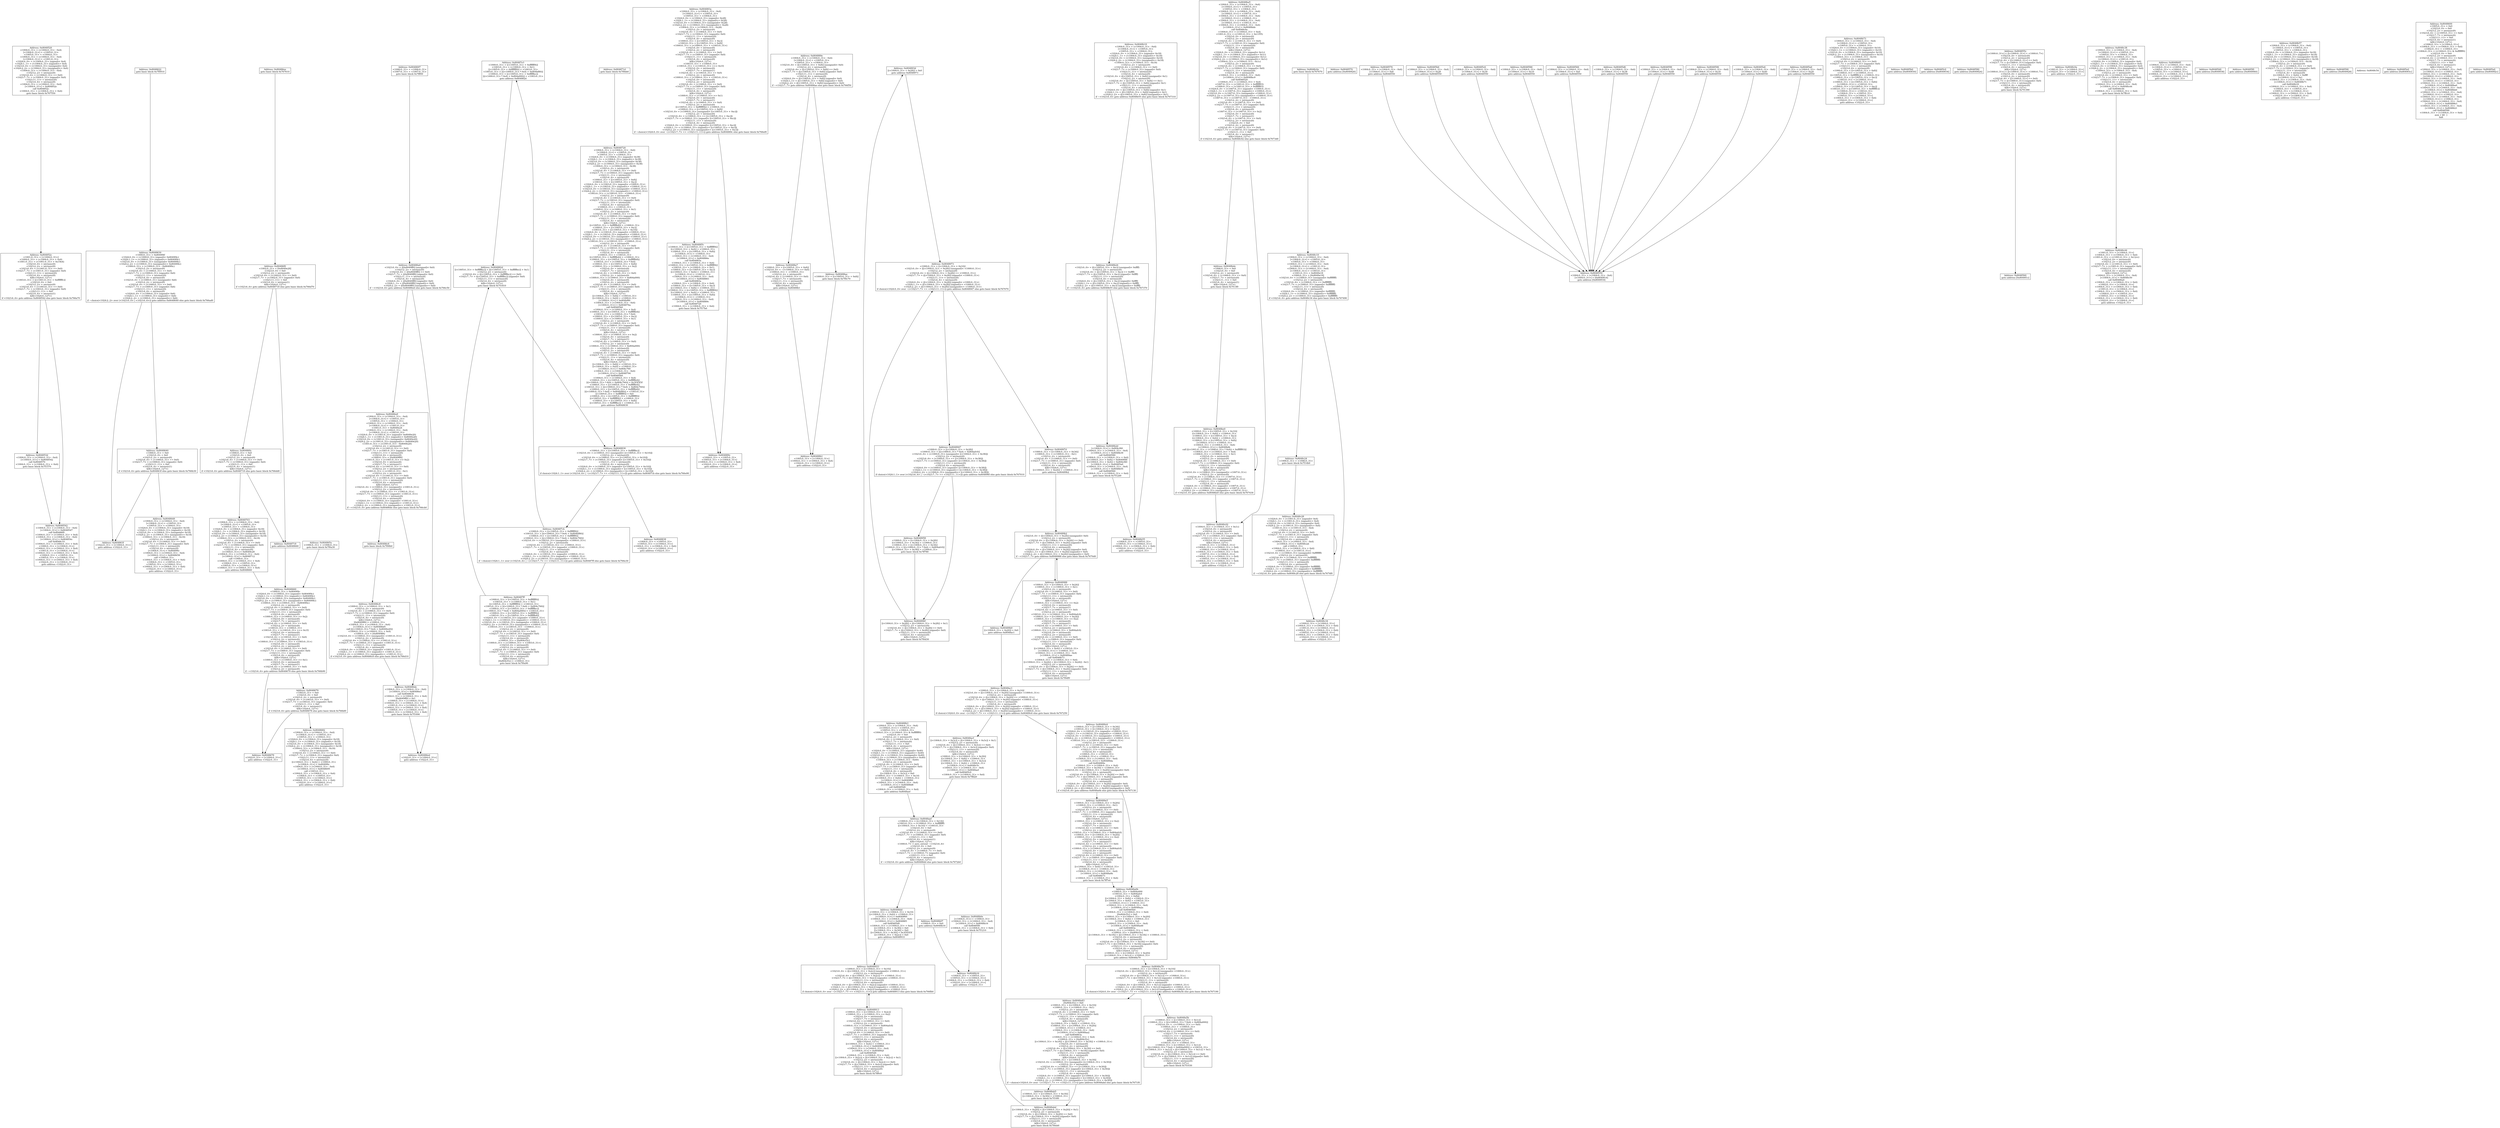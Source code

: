 digraph Program0x75bf80 {
basicBlock0x766a10 [shape=box,label="Address: 0x8048520\n<1004:0..31> = (<1004:0..31> - 0x4)\n[<1004:0..31>] = <1005:0..31>\n<1005:0..31> = <1004:0..31>\n<1004:0..31> = (<1004:0..31> - 0x4)\n[<1004:0..31>] = <1001:0..31>\n<1024:0..0> = (<1004:0..31> (signed)< 0x4)\n<1024:1..1> = (<1004:0..31> (signed)<= 0x4)\n<1023:0..0> = (<1004:0..31> (unsigned)< 0x4)\n<1024:2..2> = (<1004:0..31> (unsigned)<= 0x4)\n<1004:0..31> = (<1004:0..31> - 0x4)\n<1023:2..2> = intrinsic(0)\n<1023:6..6> = (<1004:0..31> == 0x0)\n<1023:7..7> = (<1004:0..31> (signed)< 0x0)\n<1023:11..11> = intrinsic(0)\n<1023:4..4> = intrinsic(0)\n<1004:0..31> = (<1004:0..31> - 0x4)\n[<1004:0..31>] = 0x804852c\ncall 0x804852c\n<1004:0..31> = (<1004:0..31> + 0x4)\ngoto basic block 0x767550\n"];
basicBlock0x766a70 [shape=box,label="Address: 0x804853d\n<1004:0..31> = (<1004:0..31> - 0x4)\n[<1004:0..31>] = 0x8048542\ncall 0x8048570\n<1004:0..31> = (<1004:0..31> + 0x4)\ngoto basic block 0x7f1570\n"];
basicBlock0x766ad0 [shape=box,label="Address: 0x804863f\n<1022:0..31> = [<1004:0..31>]\ngoto address <1022:0..31>\n"];
basicBlock0x766b30 [shape=box,label="Address: 0x8048649\n<1004:0..31> = (<1004:0..31> - 0x4)\n[<1004:0..31>] = <1005:0..31>\n<1005:0..31> = <1004:0..31>\n<1024:0..0> = (<1004:0..31> (signed)< 0x18)\n<1024:1..1> = (<1004:0..31> (signed)<= 0x18)\n<1023:0..0> = (<1004:0..31> (unsigned)< 0x18)\n<1024:2..2> = (<1004:0..31> (unsigned)<= 0x18)\n<1004:0..31> = (<1004:0..31> - 0x18)\n<1023:2..2> = intrinsic(0)\n<1023:6..6> = (<1004:0..31> == 0x0)\n<1023:7..7> = (<1004:0..31> (signed)< 0x0)\n<1023:11..11> = intrinsic(0)\n<1023:4..4> = intrinsic(0)\n[<1004:0..31>] = 0x8049f4c\n<1004:0..31> = (<1004:0..31> - 0x4)\n[<1004:0..31>] = 0x8048658\ncall <1000:0..31>\n<1004:0..31> = (<1004:0..31> + 0x4)\n<1004:0..31> = <1005:0..31>\n<1005:0..31> = [<1004:0..31>]\n<1004:0..31> = (<1004:0..31> + 0x4)\n<1022:0..31> = [<1004:0..31>]\ngoto address <1022:0..31>\n"];
basicBlock0x766b90 [shape=box,label="Address: 0x8048678\n<1022:0..31> = [<1004:0..31>]\ngoto address <1022:0..31>\n"];
basicBlock0x766bf0 [shape=box,label="Address: 0x8048682\n<1004:0..31> = (<1004:0..31> - 0x4)\n[<1004:0..31>] = <1005:0..31>\n<1005:0..31> = <1004:0..31>\n<1024:0..0> = (<1004:0..31> (signed)< 0x18)\n<1024:1..1> = (<1004:0..31> (signed)<= 0x18)\n<1023:0..0> = (<1004:0..31> (unsigned)< 0x18)\n<1024:2..2> = (<1004:0..31> (unsigned)<= 0x18)\n<1004:0..31> = (<1004:0..31> - 0x18)\n<1023:2..2> = intrinsic(0)\n<1023:6..6> = (<1004:0..31> == 0x0)\n<1023:7..7> = (<1004:0..31> (signed)< 0x0)\n<1023:11..11> = intrinsic(0)\n<1023:4..4> = intrinsic(0)\n[(<1004:0..31> + 0x4)] = <1000:0..31>\n[<1004:0..31>] = 0x8049f4c\n<1004:0..31> = (<1004:0..31> - 0x4)\n[<1004:0..31>] = 0x8048695\ncall <1003:0..31>\n<1004:0..31> = (<1004:0..31> + 0x4)\n<1004:0..31> = <1005:0..31>\n<1005:0..31> = [<1004:0..31>]\n<1004:0..31> = (<1004:0..31> + 0x4)\n<1022:0..31> = [<1004:0..31>]\ngoto address <1022:0..31>\n"];
basicBlock0x766c50 [shape=box,label="Address: 0x80486a9\n<1004:0..31> = (<1004:0..31> - 0x4)\n[<1004:0..31>] = <1005:0..31>\n<1005:0..31> = <1004:0..31>\n<1004:0..31> = (<1004:0..31> - 0x4)\n[<1004:0..31>] = <1001:0..31>\n<1001:0..31> = 0x8049e24\n<1004:0..31> = (<1004:0..31> - 0x4)\n[<1004:0..31>] = <1003:0..31>\n<1024:0..0> = (<1001:0..31> (signed)< 0x8049e20)\n<1024:1..1> = (<1001:0..31> (signed)<= 0x8049e20)\n<1023:0..0> = (<1001:0..31> (unsigned)< 0x8049e20)\n<1024:2..2> = (<1001:0..31> (unsigned)<= 0x8049e20)\n<1001:0..31> = (<1001:0..31> - 0x8049e20)\n<1023:2..2> = intrinsic(0)\n<1023:6..6> = (<1001:0..31> == 0x0)\n<1023:7..7> = (<1001:0..31> (signed)< 0x0)\n<1023:11..11> = intrinsic(0)\n<1023:4..4> = intrinsic(0)\n<1000:0..31> = [0x8049ff4]\n<1001:0..31> = (<1001:0..31> >> 0x2)\n<1023:0..0> = intrinsic(0)\n<1023:7..7> = intrinsic(1)\n<1023:6..6> = (<1001:0..31> == 0x0)\n<1023:2..2> = intrinsic(0)\n<1001:0..31> = (<1001:0..31> - 0x1)\n<1023:2..2> = intrinsic(0)\n<1023:6..6> = (<1001:0..31> == 0x0)\n<1023:7..7> = (<1001:0..31> (signed)< 0x0)\n<1023:11..11> = intrinsic(0)\n<1023:4..4> = intrinsic(0)\nkill(<1024:0..127>)\n<1023:0..0> = (<1000:0..31> (unsigned)< <1001:0..31>)\n<1023:2..2> = intrinsic(0)\n<1023:6..6> = (<1000:0..31> == <1001:0..31>)\n<1023:7..7> = (<1000:0..31> (signed)< <1001:0..31>)\n<1023:11..11> = intrinsic(0)\n<1023:4..4> = intrinsic(0)\n<1024:0..0> = (<1000:0..31> (signed)< <1001:0..31>)\n<1024:1..1> = (<1000:0..31> (signed)<= <1001:0..31>)\n<1024:2..2> = (<1000:0..31> (unsigned)<= <1001:0..31>)\nif ~<1023:0..0> goto address 0x80486de else goto basic block 0x766cb0\n"];
basicBlock0x766cb0 [shape=box,label="Address: 0x80486c6\ngoto basic block 0x7f08b0\n"];
basicBlock0x766d10 [shape=box,label="Address: 0x80486de\n<1004:0..31> = (<1004:0..31> - 0x4)\n[<1004:0..31>] = 0x80486e3\ncall 0x8048630\n<1004:0..31> = (<1004:0..31> + 0x4)\n[0x8049ff0] = 0x1\n<1000:0..31> = [<1004:0..31>]\n<1004:0..31> = (<1004:0..31> + 0x4)\n<1001:0..31> = [<1004:0..31>]\n<1004:0..31> = (<1004:0..31> + 0x4)\n<1005:0..31> = [<1004:0..31>]\n<1004:0..31> = (<1004:0..31> + 0x4)\ngoto basic block 0x7f1690\n"];
basicBlock0x766d70 [shape=box,label="Address: 0x80486fa\n<1000:0..31> = 0x0\n<1023:0..0> = 0x0\n<1023:2..2> = intrinsic(0)\n<1023:6..6> = (<1000:0..31> == 0x0)\n<1023:7..7> = (<1000:0..31> (signed)< 0x0)\n<1023:11..11> = 0x0\n<1023:4..4> = intrinsic(1)\nkill(<1024:0..127>)\nif <1023:6..6> goto address 0x8048718 else goto basic block 0x766dd0\n"];
basicBlock0x766dd0 [shape=box,label="Address: 0x8048703\n<1004:0..31> = (<1004:0..31> - 0x4)\n[<1004:0..31>] = <1005:0..31>\n<1005:0..31> = <1004:0..31>\n<1024:0..0> = (<1004:0..31> (signed)< 0x18)\n<1024:1..1> = (<1004:0..31> (signed)<= 0x18)\n<1023:0..0> = (<1004:0..31> (unsigned)< 0x18)\n<1024:2..2> = (<1004:0..31> (unsigned)<= 0x18)\n<1004:0..31> = (<1004:0..31> - 0x18)\n<1023:2..2> = intrinsic(0)\n<1023:6..6> = (<1004:0..31> == 0x0)\n<1023:7..7> = (<1004:0..31> (signed)< 0x0)\n<1023:11..11> = intrinsic(0)\n<1023:4..4> = intrinsic(0)\n[<1004:0..31>] = 0x8049e28\n<1004:0..31> = (<1004:0..31> - 0x4)\n[<1004:0..31>] = 0x8048712\ncall <1000:0..31>\n<1004:0..31> = (<1004:0..31> + 0x4)\n<1004:0..31> = <1005:0..31>\n<1005:0..31> = [<1004:0..31>]\n<1004:0..31> = (<1004:0..31> + 0x4)\ngoto address 0x8048660\n"];
basicBlock0x766e30 [shape=box,label="Address: 0x80487e3\n<1000:0..31> = [(<1005:0..31> + 0xfffffff4)]\n<1003:0..31> = (<1000:0..31> + 0x1)\n[(<1005:0..31> + 0xfffffff4)] = <1003:0..31>\n<1003:0..31> = [((<1000:0..31> * 0x4) + 0x804bf80)]\n<1000:0..31> = [(<1005:0..31> + 0xffffffec)]\n[((<1000:0..31> * 0x4) + 0x804a000)] = <1003:0..31>\ngoto address 0x804882d\n"];
basicBlock0x766e90 [shape=box,label="Address: 0x8048838\n<1004:0..31> = <1005:0..31>\n<1005:0..31> = [<1004:0..31>]\n<1004:0..31> = (<1004:0..31> + 0x4)\n<1022:0..31> = [<1004:0..31>]\ngoto address <1022:0..31>\n"];
basicBlock0x766ef0 [shape=box,label="Address: 0x804885c\n<1000:0..31> = [(<1005:0..31> + 0xfffffff4)]\n[(<1004:0..31> + 0x4)] = <1000:0..31>\n<1000:0..31> = [(<1005:0..31> + 0x8)]\n[<1004:0..31>] = <1000:0..31>\n<1004:0..31> = (<1004:0..31> - 0x4)\n[<1004:0..31>] = 0x804886e\ncall 0x804883a\n<1004:0..31> = (<1004:0..31> + 0x4)\n<1000:0..31> = [(<1005:0..31> + 0xfffffff4)]\n<1003:0..31> = (<1000:0..31> + 0x1)\n<1000:0..31> = [(<1005:0..31> + 0xc)]\n[(<1004:0..31> + 0x4)] = <1000:0..31>\n[<1004:0..31>] = <1003:0..31>\n<1004:0..31> = (<1004:0..31> - 0x4)\n[<1004:0..31>] = 0x8048883\ncall 0x804883a\n<1004:0..31> = (<1004:0..31> + 0x4)\n<1000:0..31> = [(<1005:0..31> + 0xc)]\n[(<1004:0..31> + 0x8)] = <1000:0..31>\n<1000:0..31> = [(<1005:0..31> + 0xfffffff4)]\n[(<1004:0..31> + 0x4)] = <1000:0..31>\n<1000:0..31> = [(<1005:0..31> + 0x8)]\n[<1004:0..31>] = <1000:0..31>\n<1004:0..31> = (<1004:0..31> - 0x4)\n[<1004:0..31>] = 0x804889c\ncall 0x8048720\n<1004:0..31> = (<1004:0..31> + 0x4)\ngoto basic block 0x7f17b0\n"];
basicBlock0x766f50 [shape=box,label="Address: 0x80488a7\n<1000:0..31> = [(<1005:0..31> + 0x8)]\n<1023:0..0> = ~(<1000:0..31> == 0x0)\n<1000:0..31> = -<1000:0..31>\n<1023:2..2> = intrinsic(0)\n<1023:6..6> = (<1000:0..31> == 0x0)\n<1023:7..7> = intrinsic(0)\n<1023:11..11> = intrinsic(0)\n<1023:4..4> = intrinsic(0)\nkill(<1024:0..127>)\ngoto address 0x80488b1\n"];
basicBlock0x766fb0 [shape=box,label="Address: 0x804893d\n[(<1004:0..31> + 0x28)] = 0x0\ngoto address 0x8048973\n"];
basicBlock0x767010 [shape=box,label="Address: 0x8048958\n<1000:0..31> = [(<1004:0..31> + 0x28)]\n[(<1004:0..31> + 0x34)] = <1000:0..31>\n<1000:0..31> = [(<1004:0..31> + 0x34)]\n<1000:0..31> = [((<1000:0..31> * 0x4) + 0x804afc0)]\n[(<1004:0..31> + 0x38)] = <1000:0..31>\ngoto basic block 0x7ff780\n"];
basicBlock0x767070 [shape=box,label="Address: 0x804897d\n<1000:0..31> = [(<1004:0..31> + 0x34)]\n<1000:0..31> = (<1000:0..31> - 0x1)\n<1023:2..2> = intrinsic(0)\n<1023:6..6> = (<1000:0..31> == 0x0)\n<1023:7..7> = (<1000:0..31> (signed)< 0x0)\n<1023:11..11> = intrinsic(0)\n<1023:4..4> = intrinsic(0)\nkill(<1024:0..127>)\n[(<1004:0..31> + 0x24)] = <1000:0..31>\ngoto address 0x80489b2\n"];
basicBlock0x7670d0 [shape=box,label="Address: 0x80489b9\n[(<1004:0..31> + 0x20)] = 0x0\ngoto address 0x8048ac1\n"];
basicBlock0x767130 [shape=box,label="Address: 0x80489e5\n<1000:0..31> = [(<1004:0..31> + 0x20)]\n<1000:0..31> = (<1000:0..31> - 0x1)\n<1023:2..2> = intrinsic(0)\n<1023:6..6> = (<1000:0..31> == 0x0)\n<1023:7..7> = (<1000:0..31> (signed)< 0x0)\n<1023:11..11> = intrinsic(0)\n<1023:4..4> = intrinsic(0)\nkill(<1024:0..127>)\n<1000:0..31> = (<1000:0..31> << 0x2)\n<1023:0..0> = intrinsic(0)\n<1023:7..7> = intrinsic(1)\n<1023:6..6> = (<1000:0..31> == 0x0)\n<1023:2..2> = intrinsic(0)\n<1003:0..31> = (<1000:0..31> + 0x804afc0)\n<1000:0..31> = [(<1004:0..31> + 0x20)]\n<1000:0..31> = (<1000:0..31> << 0x2)\n<1023:0..0> = intrinsic(0)\n<1023:7..7> = intrinsic(1)\n<1023:6..6> = (<1000:0..31> == 0x0)\n<1023:2..2> = intrinsic(0)\n<1000:0..31> = (<1000:0..31> + 0x804afc0)\n<1023:0..0> = intrinsic(0)\n<1023:2..2> = intrinsic(0)\n<1023:6..6> = (<1000:0..31> == 0x0)\n<1023:7..7> = (<1000:0..31> (signed)< 0x0)\n<1023:11..11> = intrinsic(0)\n<1023:4..4> = intrinsic(0)\nkill(<1024:0..127>)\n[(<1004:0..31> + 0x4)] = <1003:0..31>\n[<1004:0..31>] = <1000:0..31>\n<1004:0..31> = (<1004:0..31> - 0x4)\n[<1004:0..31>] = 0x8048a0b\ncall 0x8048b73\n<1004:0..31> = (<1004:0..31> + 0x4)\ngoto basic block 0x7ff7e0\n"];
basicBlock0x767190 [shape=box,label="Address: 0x8048a83\n[0x804cf3c] = 0x0\n<1000:0..31> = [(<1004:0..31> + 0x10)]\n<1000:0..31> = (<1000:0..31> - 0x1)\n<1023:2..2> = intrinsic(0)\n<1023:6..6> = (<1000:0..31> == 0x0)\n<1023:7..7> = (<1000:0..31> (signed)< 0x0)\n<1023:11..11> = intrinsic(0)\n<1023:4..4> = intrinsic(0)\nkill(<1024:0..127>)\n[(<1004:0..31> + 0x4)] = <1000:0..31>\n<1000:0..31> = [(<1004:0..31> + 0x20)]\n[<1004:0..31>] = <1000:0..31>\n<1004:0..31> = (<1004:0..31> - 0x4)\n[<1004:0..31>] = 0x8048aa2\ncall 0x804883a\n<1004:0..31> = (<1004:0..31> + 0x4)\n<1000:0..31> = [0x804cf3c]\n[(<1004:0..31> + 0x18)] = ([(<1004:0..31> + 0x18)] + <1000:0..31>)\n<1023:0..0> = intrinsic(0)\n<1023:2..2> = intrinsic(0)\n<1023:6..6> = ([(<1004:0..31> + 0x18)] == 0x0)\n<1023:7..7> = ([(<1004:0..31> + 0x18)] (signed)< 0x0)\n<1023:11..11> = intrinsic(0)\n<1023:4..4> = intrinsic(0)\nkill(<1024:0..127>)\n<1000:0..31> = [(<1004:0..31> + 0x18)]\n<1023:0..0> = (<1000:0..31> (unsigned)< [(<1004:0..31> + 0x30)])\n<1023:2..2> = intrinsic(0)\n<1023:6..6> = (<1000:0..31> == [(<1004:0..31> + 0x30)])\n<1023:7..7> = (<1000:0..31> (signed)< [(<1004:0..31> + 0x30)])\n<1023:11..11> = intrinsic(0)\n<1023:4..4> = intrinsic(0)\n<1024:0..0> = (<1000:0..31> (signed)< [(<1004:0..31> + 0x30)])\n<1024:1..1> = (<1000:0..31> (signed)<= [(<1004:0..31> + 0x30)])\n<1024:2..2> = (<1000:0..31> (unsigned)<= [(<1004:0..31> + 0x30)])\nif ~choice(<1024:0..0> over ~(<1023:7..7> == <1023:11..11>)) goto address 0x8048abd else goto basic block 0x7671f0\n"];
basicBlock0x7671f0 [shape=box,label="Address: 0x8048ab5\n<1000:0..31> = [(<1004:0..31> + 0x18)]\n[(<1004:0..31> + 0x30)] = <1000:0..31>\ngoto basic block 0x7f10f0\n"];
basicBlock0x767250 [shape=box,label="Address: 0x8048acf\n[(<1004:0..31> + 0x3c)] = ([(<1004:0..31> + 0x3c)] + 0x1)\n<1023:2..2> = intrinsic(0)\n<1023:6..6> = ([(<1004:0..31> + 0x3c)] == 0x0)\n<1023:7..7> = ([(<1004:0..31> + 0x3c)] (signed)< 0x0)\n<1023:11..11> = intrinsic(0)\n<1023:4..4> = intrinsic(0)\nkill(<1024:0..127>)\n<1000:0..31> = [(<1004:0..31> + 0x30)]\n[(<1004:0..31> + 0x8)] = <1000:0..31>\n<1000:0..31> = [(<1004:0..31> + 0x3c)]\n[(<1004:0..31> + 0x4)] = <1000:0..31>\n[<1004:0..31>] = 0x8048c5c\n<1004:0..31> = (<1004:0..31> - 0x4)\n[<1004:0..31>] = 0x8048aef\ncall 0x80485c0\n<1004:0..31> = (<1004:0..31> + 0x4)\ngoto basic block 0x7ffd20\n"];
basicBlock0x7672b0 [shape=box,label="Address: 0x8048b07\n<1000:0..31> = 0x0\ngoto address 0x8048b16\n"];
basicBlock0x767310 [shape=box,label="Address: 0x8048b24\n<1023:0..0> = ([(<1005:0..31> + 0xc)] (unsigned)< 0xffff)\n<1023:2..2> = intrinsic(0)\n<1023:6..6> = ([(<1005:0..31> + 0xc)] == 0xffff)\n<1023:7..7> = ([(<1005:0..31> + 0xc)] (signed)< 0xffff)\n<1023:11..11> = intrinsic(0)\n<1023:4..4> = intrinsic(0)\n<1024:0..0> = ([(<1005:0..31> + 0xc)] (signed)< 0xffff)\n<1024:1..1> = ([(<1005:0..31> + 0xc)] (signed)<= 0xffff)\n<1024:2..2> = ([(<1005:0..31> + 0xc)] (unsigned)<= 0xffff)\nif ~<1023:6..6> goto address 0x8048b55 else goto basic block 0x767370\n"];
basicBlock0x767370 [shape=box,label="Address: 0x8048b2d\n[<1004:0..31>] = 0x804cf40\n<1004:0..31> = (<1004:0..31> - 0x4)\n[<1004:0..31>] = 0x8048b39\ncall 0x8048580\n<1004:0..31> = (<1004:0..31> + 0x4)\n[(<1004:0..31> + 0x8)] = 0x8049f48\n[(<1004:0..31> + 0x4)] = 0x804cf40\n[<1004:0..31>] = 0x80485a0\n<1004:0..31> = (<1004:0..31> - 0x4)\n[<1004:0..31>] = 0x8048b55\ncall 0x8048560\n<1004:0..31> = (<1004:0..31> + 0x4)\ngoto basic block 0x7f12d0\n"];
basicBlock0x7673d0 [shape=box,label="Address: 0x8048bde\n<1006:0..31> = 0x0\n<1023:0..0> = 0x0\n<1023:2..2> = intrinsic(0)\n<1023:6..6> = (<1006:0..31> == 0x0)\n<1023:7..7> = intrinsic(0)\n<1023:11..11> = 0x0\n<1023:4..4> = intrinsic(1)\nkill(<1024:0..127>)\ngoto basic block 0x7f13f0\n"];
basicBlock0x767430 [shape=box,label="Address: 0x8048c02\n<1004:0..31> = (<1004:0..31> + 0x1c)\n<1023:0..0> = intrinsic(0)\n<1023:2..2> = intrinsic(0)\n<1023:6..6> = (<1004:0..31> == 0x0)\n<1023:7..7> = (<1004:0..31> (signed)< 0x0)\n<1023:11..11> = intrinsic(0)\n<1023:4..4> = intrinsic(0)\nkill(<1024:0..127>)\n<1001:0..31> = [<1004:0..31>]\n<1004:0..31> = (<1004:0..31> + 0x4)\n<1006:0..31> = [<1004:0..31>]\n<1004:0..31> = (<1004:0..31> + 0x4)\n<1007:0..31> = [<1004:0..31>]\n<1004:0..31> = (<1004:0..31> + 0x4)\n<1005:0..31> = [<1004:0..31>]\n<1004:0..31> = (<1004:0..31> + 0x4)\n<1022:0..31> = [<1004:0..31>]\ngoto address <1022:0..31>\n"];
basicBlock0x767490 [shape=box,label="Address: 0x8048c24\n<1006:0..31> = <1006:0..31>\ngoto basic block 0x7f14b0\n"];
basicBlock0x7674f0 [shape=box,label="Address: 0x8048c34\n<1000:0..31> = [<1004:0..31>]\n<1004:0..31> = (<1004:0..31> + 0x4)\n<1001:0..31> = [<1004:0..31>]\n<1004:0..31> = (<1004:0..31> + 0x4)\n<1005:0..31> = [<1004:0..31>]\n<1004:0..31> = (<1004:0..31> + 0x4)\n<1022:0..31> = [<1004:0..31>]\ngoto address <1022:0..31>\n"];
basicBlock0x767550 [shape=box,label="Address: 0x804852c\n<1001:0..31> = [<1004:0..31>]\n<1004:0..31> = (<1004:0..31> + 0x4)\n<1001:0..31> = (<1001:0..31> + 0x19e4)\n<1023:0..0> = intrinsic(0)\n<1023:2..2> = intrinsic(0)\n<1023:6..6> = (<1001:0..31> == 0x0)\n<1023:7..7> = (<1001:0..31> (signed)< 0x0)\n<1023:11..11> = intrinsic(0)\n<1023:4..4> = intrinsic(0)\nkill(<1024:0..127>)\n<1003:0..31> = [(<1001:0..31> + 0xfffffffc)]\n<1023:0..0> = 0x0\n<1023:2..2> = intrinsic(0)\n<1023:6..6> = (<1003:0..31> == 0x0)\n<1023:7..7> = (<1003:0..31> (signed)< 0x0)\n<1023:11..11> = 0x0\n<1023:4..4> = intrinsic(1)\nkill(<1024:0..127>)\nif <1023:6..6> goto address 0x8048542 else goto basic block 0x766a70\n"];
basicBlock0x7675b0 [shape=box,label="Address: 0x8048570\ngoto address [0x8049f20]\n"];
basicBlock0x767610 [shape=box,label="Address: 0x80486f0\n<1002:0..31> = [0x8049e28]\n<1023:0..0> = 0x0\n<1023:2..2> = intrinsic(0)\n<1023:6..6> = (<1002:0..31> == 0x0)\n<1023:7..7> = (<1002:0..31> (signed)< 0x0)\n<1023:11..11> = 0x0\n<1023:4..4> = intrinsic(1)\nkill(<1024:0..127>)\nif <1023:6..6> goto address 0x8048718 else goto basic block 0x766d70\n"];
basicBlock0x767670 [shape=box,label="Address: 0x8048c10\n<1004:0..31> = (<1004:0..31> - 0x4)\n[<1004:0..31>] = <1005:0..31>\n<1005:0..31> = <1004:0..31>\n<1004:0..31> = (<1004:0..31> - 0x4)\n[<1004:0..31>] = <1001:0..31>\n<1004:0..31> = (<1004:0..31> - 0x4)\n[<1004:0..31>] = <1003:0..31>\n<1001:0..31> = 0x8049e18\n<1000:0..31> = [0x8049e18]\n<1023:0..0> = (<1000:0..31> (unsigned)< 0xffffffff)\n<1023:2..2> = intrinsic(0)\n<1023:6..6> = (<1000:0..31> == 0xffffffff)\n<1023:7..7> = (<1000:0..31> (signed)< 0xffffffff)\n<1023:11..11> = intrinsic(0)\n<1023:4..4> = intrinsic(0)\n<1024:0..0> = (<1000:0..31> (signed)< 0xffffffff)\n<1024:1..1> = (<1000:0..31> (signed)<= 0xffffffff)\n<1024:2..2> = (<1000:0..31> (unsigned)<= 0xffffffff)\nif <1023:6..6> goto address 0x8048c34 else goto basic block 0x767490\n"];
basicBlock0x7676d0 [shape=box,label="Address: 0x8048550\n<1004:0..31> = (<1004:0..31> - 0x4)\n[<1004:0..31>] = [0x8049f14]\ngoto address [0x8049f18]\n"];
basicBlock0x767730 [shape=box,label="Address: 0x8048640\n<1000:0..31> = 0x0\n<1023:0..0> = 0x0\n<1023:2..2> = intrinsic(0)\n<1023:6..6> = (<1000:0..31> == 0x0)\n<1023:7..7> = (<1000:0..31> (signed)< 0x0)\n<1023:11..11> = 0x0\n<1023:4..4> = intrinsic(1)\nkill(<1024:0..127>)\nif <1023:6..6> goto address 0x804863f else goto basic block 0x766b30\n"];
basicBlock0x767790 [shape=box,label="Address: 0x804865a\n<1006:0..31> = <1006:0..31>\ngoto basic block 0x7f0a30\n"];
basicBlock0x7677f0 [shape=box,label="Address: 0x8048679\n<1003:0..31> = 0x0\n<1023:0..0> = 0x0\n<1023:2..2> = intrinsic(0)\n<1023:6..6> = (<1003:0..31> == 0x0)\n<1023:7..7> = (<1003:0..31> (signed)< 0x0)\n<1023:11..11> = 0x0\n<1023:4..4> = intrinsic(1)\nkill(<1024:0..127>)\nif <1023:6..6> goto address 0x8048678 else goto basic block 0x766bf0\n"];
basicBlock0x767850 [shape=box,label="Address: 0x8048697\n<1006:0..31> = <1006:0..31>\n<1007:0..31> = <1007:0..31>\ngoto basic block 0x7fff00\n"];
basicBlock0x7f08b0 [shape=box,label="Address: 0x80486c8\n<1000:0..31> = (<1000:0..31> + 0x1)\n<1023:2..2> = intrinsic(0)\n<1023:6..6> = (<1000:0..31> == 0x0)\n<1023:7..7> = (<1000:0..31> (signed)< 0x0)\n<1023:11..11> = intrinsic(0)\n<1023:4..4> = intrinsic(0)\nkill(<1024:0..127>)\n[0x8049ff4] = <1000:0..31>\n<1004:0..31> = (<1004:0..31> - 0x4)\n[<1004:0..31>] = 0x80486d5\ncall [((<1000:0..31> * 0x4) + 0x8049e20)]\n<1004:0..31> = (<1004:0..31> + 0x4)\n<1000:0..31> = [0x8049ff4]\n<1023:0..0> = (<1000:0..31> (unsigned)< <1001:0..31>)\n<1023:2..2> = intrinsic(0)\n<1023:6..6> = (<1000:0..31> == <1001:0..31>)\n<1023:7..7> = (<1000:0..31> (signed)< <1001:0..31>)\n<1023:11..11> = intrinsic(0)\n<1023:4..4> = intrinsic(0)\n<1024:0..0> = (<1000:0..31> (signed)< <1001:0..31>)\n<1024:1..1> = (<1000:0..31> (signed)<= <1001:0..31>)\n<1024:2..2> = (<1000:0..31> (unsigned)<= <1001:0..31>)\nif <1023:0..0> goto address 0x80486c8 else goto basic block 0x766d10\n"];
basicBlock0x7f0910 [shape=box,label="Address: 0x8048630\n<1000:0..31> = 0x8049f4f\n<1024:0..0> = (<1000:0..31> (signed)< 0x8049f4c)\n<1024:1..1> = (<1000:0..31> (signed)<= 0x8049f4c)\n<1023:0..0> = (<1000:0..31> (unsigned)< 0x8049f4c)\n<1024:2..2> = (<1000:0..31> (unsigned)<= 0x8049f4c)\n<1000:0..31> = (<1000:0..31> - 0x8049f4c)\n<1023:2..2> = intrinsic(0)\n<1023:6..6> = (<1000:0..31> == 0x0)\n<1023:7..7> = (<1000:0..31> (signed)< 0x0)\n<1023:11..11> = intrinsic(0)\n<1023:4..4> = intrinsic(0)\n<1023:0..0> = (<1000:0..31> (unsigned)< 0x6)\n<1023:2..2> = intrinsic(0)\n<1023:6..6> = (<1000:0..31> == 0x6)\n<1023:7..7> = (<1000:0..31> (signed)< 0x6)\n<1023:11..11> = intrinsic(0)\n<1023:4..4> = intrinsic(0)\n<1024:0..0> = (<1000:0..31> (signed)< 0x6)\n<1024:1..1> = (<1000:0..31> (signed)<= 0x6)\n<1024:2..2> = (<1000:0..31> (unsigned)<= 0x6)\nif ~choice(<1024:2..2> over (<1023:0..0> | <1023:6..6>)) goto address 0x8048640 else goto basic block 0x766ad0\n"];
basicBlock0x7f0970 [shape=box,label="Address: 0x80486ee\ngoto basic block 0x767610\n"];
basicBlock0x7f09d0 [shape=box,label="Address: 0x8048718\ngoto address 0x8048660\n"];
basicBlock0x7f0a30 [shape=box,label="Address: 0x8048660\n<1000:0..31> = 0x8049f4c\n<1024:0..0> = (<1000:0..31> (signed)< 0x8049f4c)\n<1024:1..1> = (<1000:0..31> (signed)<= 0x8049f4c)\n<1023:0..0> = (<1000:0..31> (unsigned)< 0x8049f4c)\n<1024:2..2> = (<1000:0..31> (unsigned)<= 0x8049f4c)\n<1000:0..31> = (<1000:0..31> - 0x8049f4c)\n<1023:2..2> = intrinsic(0)\n<1023:6..6> = (<1000:0..31> == 0x0)\n<1023:7..7> = (<1000:0..31> (signed)< 0x0)\n<1023:11..11> = intrinsic(0)\n<1023:4..4> = intrinsic(0)\n<1000:0..31> = (<1000:0..31> >> 0x2)\n<1023:0..0> = intrinsic(0)\n<1023:7..7> = intrinsic(1)\n<1023:6..6> = (<1000:0..31> == 0x0)\n<1023:2..2> = intrinsic(0)\n<1003:0..31> = <1000:0..31>\n<1003:0..31> = (<1003:0..31> >>> 0x1f)\n<1023:0..0> = intrinsic(0)\n<1023:7..7> = intrinsic(1)\n<1023:6..6> = (<1003:0..31> == 0x0)\n<1023:2..2> = intrinsic(0)\n<1000:0..31> = (<1000:0..31> + <1003:0..31>)\n<1023:0..0> = intrinsic(0)\n<1023:2..2> = intrinsic(0)\n<1023:6..6> = (<1000:0..31> == 0x0)\n<1023:7..7> = (<1000:0..31> (signed)< 0x0)\n<1023:11..11> = intrinsic(0)\n<1023:4..4> = intrinsic(0)\nkill(<1024:0..127>)\n<1000:0..31> = (<1000:0..31> >> 0x1)\n<1023:0..0> = intrinsic(0)\n<1023:7..7> = intrinsic(1)\n<1023:6..6> = (<1000:0..31> == 0x0)\n<1023:2..2> = intrinsic(0)\nif ~<1023:6..6> goto address 0x8048679 else goto basic block 0x766b90\n"];
basicBlock0x7f0a90 [shape=box,label="Address: 0x804882d\n[(<1005:0..31> + 0xffffffec)] = ([(<1005:0..31> + 0xffffffec)] + 0x1)\n<1023:2..2> = intrinsic(0)\n<1023:6..6> = ([(<1005:0..31> + 0xffffffec)] == 0x0)\n<1023:7..7> = ([(<1005:0..31> + 0xffffffec)] (signed)< 0x0)\n<1023:11..11> = intrinsic(0)\n<1023:4..4> = intrinsic(0)\nkill(<1024:0..127>)\ngoto basic block 0x7f1810\n"];
basicBlock0x7f0af0 [shape=box,label="Address: 0x80487ff\n<1000:0..31> = [(<1005:0..31> + 0xfffffff0)]\n<1003:0..31> = (<1000:0..31> + 0x1)\n[(<1005:0..31> + 0xfffffff0)] = <1003:0..31>\n<1003:0..31> = [((<1000:0..31> * 0x4) + 0x804c760)]\n<1000:0..31> = [(<1005:0..31> + 0xffffffec)]\n[((<1000:0..31> * 0x4) + 0x804a000)] = <1003:0..31>\n<1000:0..31> = [(<1005:0..31> + 0xfffffff4)]\n<1003:0..31> = [(<1005:0..31> + 0xffffffe8)]\n<1024:0..0> = (<1003:0..31> (signed)< <1000:0..31>)\n<1024:1..1> = (<1003:0..31> (signed)<= <1000:0..31>)\n<1023:0..0> = (<1003:0..31> (unsigned)< <1000:0..31>)\n<1024:2..2> = (<1003:0..31> (unsigned)<= <1000:0..31>)\n<1003:0..31> = (<1003:0..31> - <1000:0..31>)\n<1023:2..2> = intrinsic(0)\n<1023:6..6> = (<1003:0..31> == 0x0)\n<1023:7..7> = (<1003:0..31> (signed)< 0x0)\n<1023:11..11> = intrinsic(0)\n<1023:4..4> = intrinsic(0)\n<1000:0..31> = [0x804cf3c]\n<1000:0..31> = (<1000:0..31> + <1003:0..31>)\n<1023:0..0> = intrinsic(0)\n<1023:2..2> = intrinsic(0)\n<1023:6..6> = (<1000:0..31> == 0x0)\n<1023:7..7> = (<1000:0..31> (signed)< 0x0)\n<1023:11..11> = intrinsic(0)\n<1023:4..4> = intrinsic(0)\nkill(<1024:0..127>)\n[0x804cf3c] = <1000:0..31>\ngoto basic block 0x7f0a90\n"];
basicBlock0x7f0b50 [shape=box,label="Address: 0x804883a\n<1004:0..31> = (<1004:0..31> - 0x4)\n[<1004:0..31>] = <1005:0..31>\n<1005:0..31> = <1004:0..31>\n<1024:0..0> = (<1004:0..31> (signed)< 0x28)\n<1024:1..1> = (<1004:0..31> (signed)<= 0x28)\n<1023:0..0> = (<1004:0..31> (unsigned)< 0x28)\n<1024:2..2> = (<1004:0..31> (unsigned)<= 0x28)\n<1004:0..31> = (<1004:0..31> - 0x28)\n<1023:2..2> = intrinsic(0)\n<1023:6..6> = (<1004:0..31> == 0x0)\n<1023:7..7> = (<1004:0..31> (signed)< 0x0)\n<1023:11..11> = intrinsic(0)\n<1023:4..4> = intrinsic(0)\n<1000:0..31> = [(<1005:0..31> + 0xc)]\n<1003:0..31> = [(<1005:0..31> + 0x8)]\n<1000:0..31> = (<1000:0..31> + <1003:0..31>)\n<1023:0..0> = intrinsic(0)\n<1023:2..2> = intrinsic(0)\n<1023:6..6> = (<1000:0..31> == 0x0)\n<1023:7..7> = (<1000:0..31> (signed)< 0x0)\n<1023:11..11> = intrinsic(0)\n<1023:4..4> = intrinsic(0)\nkill(<1024:0..127>)\n<1003:0..31> = <1000:0..31>\n<1003:0..31> = (<1003:0..31> >>> 0x1f)\n<1023:0..0> = intrinsic(0)\n<1023:7..7> = intrinsic(1)\n<1023:6..6> = (<1003:0..31> == 0x0)\n<1023:2..2> = intrinsic(0)\n<1000:0..31> = (<1000:0..31> + <1003:0..31>)\n<1023:0..0> = intrinsic(0)\n<1023:2..2> = intrinsic(0)\n<1023:6..6> = (<1000:0..31> == 0x0)\n<1023:7..7> = (<1000:0..31> (signed)< 0x0)\n<1023:11..11> = intrinsic(0)\n<1023:4..4> = intrinsic(0)\nkill(<1024:0..127>)\n<1000:0..31> = (<1000:0..31> >> 0x1)\n<1023:0..0> = intrinsic(0)\n<1023:7..7> = intrinsic(1)\n<1023:6..6> = (<1000:0..31> == 0x0)\n<1023:2..2> = intrinsic(0)\n[(<1005:0..31> + 0xfffffff4)] = <1000:0..31>\n<1000:0..31> = [(<1005:0..31> + 0x8)]\n<1023:0..0> = (<1000:0..31> (unsigned)< [(<1005:0..31> + 0xc)])\n<1023:2..2> = intrinsic(0)\n<1023:6..6> = (<1000:0..31> == [(<1005:0..31> + 0xc)])\n<1023:7..7> = (<1000:0..31> (signed)< [(<1005:0..31> + 0xc)])\n<1023:11..11> = intrinsic(0)\n<1023:4..4> = intrinsic(0)\n<1024:0..0> = (<1000:0..31> (signed)< [(<1005:0..31> + 0xc)])\n<1024:1..1> = (<1000:0..31> (signed)<= [(<1005:0..31> + 0xc)])\n<1024:2..2> = (<1000:0..31> (unsigned)<= [(<1005:0..31> + 0xc)])\nif ~choice(<1024:0..0> over ~(<1023:7..7> == <1023:11..11>)) goto address 0x804889c else goto basic block 0x766ef0\n"];
basicBlock0x7f0bb0 [shape=box,label="Address: 0x8048720\n<1004:0..31> = (<1004:0..31> - 0x4)\n[<1004:0..31>] = <1005:0..31>\n<1005:0..31> = <1004:0..31>\n<1024:0..0> = (<1004:0..31> (signed)< 0x38)\n<1024:1..1> = (<1004:0..31> (signed)<= 0x38)\n<1023:0..0> = (<1004:0..31> (unsigned)< 0x38)\n<1024:2..2> = (<1004:0..31> (unsigned)<= 0x38)\n<1004:0..31> = (<1004:0..31> - 0x38)\n<1023:2..2> = intrinsic(0)\n<1023:6..6> = (<1004:0..31> == 0x0)\n<1023:7..7> = (<1004:0..31> (signed)< 0x0)\n<1023:11..11> = intrinsic(0)\n<1023:4..4> = intrinsic(0)\n<1000:0..31> = [(<1005:0..31> + 0x8)]\n<1003:0..31> = [(<1005:0..31> + 0xc)]\n<1024:0..0> = (<1003:0..31> (signed)< <1000:0..31>)\n<1024:1..1> = (<1003:0..31> (signed)<= <1000:0..31>)\n<1023:0..0> = (<1003:0..31> (unsigned)< <1000:0..31>)\n<1024:2..2> = (<1003:0..31> (unsigned)<= <1000:0..31>)\n<1003:0..31> = (<1003:0..31> - <1000:0..31>)\n<1023:2..2> = intrinsic(0)\n<1023:6..6> = (<1003:0..31> == 0x0)\n<1023:7..7> = (<1003:0..31> (signed)< 0x0)\n<1023:11..11> = intrinsic(0)\n<1023:4..4> = intrinsic(0)\n<1000:0..31> = <1003:0..31>\n<1000:0..31> = (<1000:0..31> + 0x1)\n<1023:2..2> = intrinsic(0)\n<1023:6..6> = (<1000:0..31> == 0x0)\n<1023:7..7> = (<1000:0..31> (signed)< 0x0)\n<1023:11..11> = intrinsic(0)\n<1023:4..4> = intrinsic(0)\nkill(<1024:0..127>)\n[(<1005:0..31> + 0xffffffe8)] = <1000:0..31>\n<1000:0..31> = [(<1005:0..31> + 0xc)]\n<1003:0..31> = [(<1005:0..31> + 0x10)]\n<1024:0..0> = (<1003:0..31> (signed)< <1000:0..31>)\n<1024:1..1> = (<1003:0..31> (signed)<= <1000:0..31>)\n<1023:0..0> = (<1003:0..31> (unsigned)< <1000:0..31>)\n<1024:2..2> = (<1003:0..31> (unsigned)<= <1000:0..31>)\n<1003:0..31> = (<1003:0..31> - <1000:0..31>)\n<1023:2..2> = intrinsic(0)\n<1023:6..6> = (<1003:0..31> == 0x0)\n<1023:7..7> = (<1003:0..31> (signed)< 0x0)\n<1023:11..11> = intrinsic(0)\n<1023:4..4> = intrinsic(0)\n<1000:0..31> = <1003:0..31>\n[(<1005:0..31> + 0xffffffe4)] = <1000:0..31>\n<1000:0..31> = [(<1005:0..31> + 0xffffffe8)]\n<1003:0..31> = (<1000:0..31> * 0x4)\n<1000:0..31> = [(<1005:0..31> + 0x8)]\n<1000:0..31> = (<1000:0..31> << 0x2)\n<1023:0..0> = intrinsic(0)\n<1023:7..7> = intrinsic(1)\n<1023:6..6> = (<1000:0..31> == 0x0)\n<1023:2..2> = intrinsic(0)\n<1000:0..31> = (<1000:0..31> + 0x804a000)\n<1023:0..0> = intrinsic(0)\n<1023:2..2> = intrinsic(0)\n<1023:6..6> = (<1000:0..31> == 0x0)\n<1023:7..7> = (<1000:0..31> (signed)< 0x0)\n<1023:11..11> = intrinsic(0)\n<1023:4..4> = intrinsic(0)\nkill(<1024:0..127>)\n[(<1004:0..31> + 0x8)] = <1003:0..31>\n[(<1004:0..31> + 0x4)] = <1000:0..31>\n[<1004:0..31>] = 0x804bf80\n<1004:0..31> = (<1004:0..31> - 0x4)\n[<1004:0..31>] = 0x804876a\ncall 0x80485b0\n<1004:0..31> = (<1004:0..31> + 0x4)\n<1000:0..31> = [(<1005:0..31> + 0xffffffe4)]\n<1003:0..31> = (<1000:0..31> * 0x4)\n<1000:0..31> = [(<1005:0..31> + 0xc)]\n<1000:0..31> = (<1000:0..31> + 0x1)\n<1023:2..2> = intrinsic(0)\n<1023:6..6> = (<1000:0..31> == 0x0)\n<1023:7..7> = (<1000:0..31> (signed)< 0x0)\n<1023:11..11> = intrinsic(0)\n<1023:4..4> = intrinsic(0)\nkill(<1024:0..127>)\n<1000:0..31> = (<1000:0..31> << 0x2)\n<1023:0..0> = intrinsic(0)\n<1023:7..7> = intrinsic(1)\n<1023:6..6> = (<1000:0..31> == 0x0)\n<1023:2..2> = intrinsic(0)\n<1000:0..31> = (<1000:0..31> + 0x804a000)\n<1023:0..0> = intrinsic(0)\n<1023:2..2> = intrinsic(0)\n<1023:6..6> = (<1000:0..31> == 0x0)\n<1023:7..7> = (<1000:0..31> (signed)< 0x0)\n<1023:11..11> = intrinsic(0)\n<1023:4..4> = intrinsic(0)\nkill(<1024:0..127>)\n[(<1004:0..31> + 0x8)] = <1003:0..31>\n[(<1004:0..31> + 0x4)] = <1000:0..31>\n[<1004:0..31>] = 0x804c760\n<1004:0..31> = (<1004:0..31> - 0x4)\n[<1004:0..31>] = 0x8048794\ncall 0x80485b0\n<1004:0..31> = (<1004:0..31> + 0x4)\n<1000:0..31> = [(<1005:0..31> + 0xffffffe4)]\n[((<1000:0..31> * 0x4) + 0x804c760)] = 0x3f3f3f3f\n<1000:0..31> = [(<1005:0..31> + 0xffffffe4)]\n<1003:0..31> = [((<1000:0..31> * 0x4) + 0x804c760)]\n<1000:0..31> = [(<1005:0..31> + 0xffffffe8)]\n[((<1000:0..31> * 0x4) + 0x804bf80)] = <1003:0..31>\n[(<1005:0..31> + 0xfffffff0)] = 0x0\n<1000:0..31> = [(<1005:0..31> + 0xfffffff0)]\n[(<1005:0..31> + 0xfffffff4)] = <1000:0..31>\n<1000:0..31> = [(<1005:0..31> + 0x8)]\n[(<1005:0..31> + 0xffffffec)] = <1000:0..31>\ngoto address 0x8048830\n"];
basicBlock0x7f0c10 [shape=box,label="Address: 0x804889e\n<1004:0..31> = (<1004:0..31> - 0x4)\n[<1004:0..31>] = <1005:0..31>\n<1005:0..31> = <1004:0..31>\n<1023:0..0> = ([(<1005:0..31> + 0x8)] (unsigned)< 0x0)\n<1023:2..2> = intrinsic(0)\n<1023:6..6> = ([(<1005:0..31> + 0x8)] == 0x0)\n<1023:7..7> = ([(<1005:0..31> + 0x8)] (signed)< 0x0)\n<1023:11..11> = intrinsic(0)\n<1023:4..4> = intrinsic(0)\n<1024:0..0> = ([(<1005:0..31> + 0x8)] (signed)< 0x0)\n<1024:1..1> = ([(<1005:0..31> + 0x8)] (signed)<= 0x0)\n<1024:2..2> = ([(<1005:0..31> + 0x8)] (unsigned)<= 0x0)\nif ~<1023:7..7> goto address 0x80488ae else goto basic block 0x766f50\n"];
basicBlock0x7f0c70 [shape=box,label="Address: 0x80488b1\n<1005:0..31> = [<1004:0..31>]\n<1004:0..31> = (<1004:0..31> + 0x4)\n<1022:0..31> = [<1004:0..31>]\ngoto address <1022:0..31>\n"];
basicBlock0x7f0cd0 [shape=box,label="Address: 0x80488ae\n<1000:0..31> = [(<1005:0..31> + 0x8)]\ngoto basic block 0x7f0c70\n"];
basicBlock0x7f0d30 [shape=box,label="Address: 0x8048973\n<1000:0..31> = [(<1004:0..31> + 0x10)]\n<1023:0..0> = ([(<1004:0..31> + 0x28)] (unsigned)< <1000:0..31>)\n<1023:2..2> = intrinsic(0)\n<1023:6..6> = ([(<1004:0..31> + 0x28)] == <1000:0..31>)\n<1023:7..7> = ([(<1004:0..31> + 0x28)] (signed)< <1000:0..31>)\n<1023:11..11> = intrinsic(0)\n<1023:4..4> = intrinsic(0)\n<1024:0..0> = ([(<1004:0..31> + 0x28)] (signed)< <1000:0..31>)\n<1024:1..1> = ([(<1004:0..31> + 0x28)] (signed)<= <1000:0..31>)\n<1024:2..2> = ([(<1004:0..31> + 0x28)] (unsigned)<= <1000:0..31>)\nif choice(<1024:0..0> over ~(<1023:7..7> == <1023:11..11>)) goto address 0x8048947 else goto basic block 0x767070\n"];
basicBlock0x7f0d90 [shape=box,label="Address: 0x8048947\n<1000:0..31> = [(<1004:0..31> + 0x28)]\n<1000:0..31> = [((<1000:0..31> * 0x4) + 0x804afc0)]\n<1023:0..0> = (<1000:0..31> (unsigned)< [(<1004:0..31> + 0x38)])\n<1023:2..2> = intrinsic(0)\n<1023:6..6> = (<1000:0..31> == [(<1004:0..31> + 0x38)])\n<1023:7..7> = (<1000:0..31> (signed)< [(<1004:0..31> + 0x38)])\n<1023:11..11> = intrinsic(0)\n<1023:4..4> = intrinsic(0)\n<1024:0..0> = (<1000:0..31> (signed)< [(<1004:0..31> + 0x38)])\n<1024:1..1> = (<1000:0..31> (signed)<= [(<1004:0..31> + 0x38)])\n<1024:2..2> = (<1000:0..31> (unsigned)<= [(<1004:0..31> + 0x38)])\nif choice(<1024:1..1> over (<1023:6..6> | ~(<1023:7..7> == <1023:11..11>))) goto address 0x804896f else goto basic block 0x767010\n"];
basicBlock0x7f0df0 [shape=box,label="Address: 0x80489b2\n<1023:0..0> = ([(<1004:0..31> + 0x24)] (unsigned)< 0x0)\n<1023:2..2> = intrinsic(0)\n<1023:6..6> = ([(<1004:0..31> + 0x24)] == 0x0)\n<1023:7..7> = ([(<1004:0..31> + 0x24)] (signed)< 0x0)\n<1023:11..11> = intrinsic(0)\n<1023:4..4> = intrinsic(0)\n<1024:0..0> = ([(<1004:0..31> + 0x24)] (signed)< 0x0)\n<1024:1..1> = ([(<1004:0..31> + 0x24)] (signed)<= 0x0)\n<1024:2..2> = ([(<1004:0..31> + 0x24)] (unsigned)<= 0x0)\nif ~<1023:7..7> goto address 0x8048988 else goto basic block 0x7670d0\n"];
basicBlock0x7f0e50 [shape=box,label="Address: 0x8048988\n<1000:0..31> = [(<1004:0..31> + 0x24)]\n<1000:0..31> = (<1000:0..31> + 0x1)\n<1023:2..2> = intrinsic(0)\n<1023:6..6> = (<1000:0..31> == 0x0)\n<1023:7..7> = (<1000:0..31> (signed)< 0x0)\n<1023:11..11> = intrinsic(0)\n<1023:4..4> = intrinsic(0)\nkill(<1024:0..127>)\n<1000:0..31> = (<1000:0..31> << 0x2)\n<1023:0..0> = intrinsic(0)\n<1023:7..7> = intrinsic(1)\n<1023:6..6> = (<1000:0..31> == 0x0)\n<1023:2..2> = intrinsic(0)\n<1003:0..31> = (<1000:0..31> + 0x804afc0)\n<1000:0..31> = [(<1004:0..31> + 0x24)]\n<1000:0..31> = (<1000:0..31> << 0x2)\n<1023:0..0> = intrinsic(0)\n<1023:7..7> = intrinsic(1)\n<1023:6..6> = (<1000:0..31> == 0x0)\n<1023:2..2> = intrinsic(0)\n<1000:0..31> = (<1000:0..31> + 0x804afc0)\n<1023:0..0> = intrinsic(0)\n<1023:2..2> = intrinsic(0)\n<1023:6..6> = (<1000:0..31> == 0x0)\n<1023:7..7> = (<1000:0..31> (signed)< 0x0)\n<1023:11..11> = intrinsic(0)\n<1023:4..4> = intrinsic(0)\nkill(<1024:0..127>)\n[(<1004:0..31> + 0x4)] = <1003:0..31>\n[<1004:0..31>] = <1000:0..31>\n<1004:0..31> = (<1004:0..31> - 0x4)\n[<1004:0..31>] = 0x80489ae\ncall 0x8048b73\n<1004:0..31> = (<1004:0..31> + 0x4)\n[(<1004:0..31> + 0x24)] = ([(<1004:0..31> + 0x24)] - 0x1)\n<1023:2..2> = intrinsic(0)\n<1023:6..6> = ([(<1004:0..31> + 0x24)] == 0x0)\n<1023:7..7> = ([(<1004:0..31> + 0x24)] (signed)< 0x0)\n<1023:11..11> = intrinsic(0)\n<1023:4..4> = intrinsic(0)\nkill(<1024:0..127>)\ngoto basic block 0x7f0df0\n"];
basicBlock0x7f0eb0 [shape=box,label="Address: 0x8048ac1\n<1000:0..31> = [(<1004:0..31> + 0x10)]\n<1023:0..0> = ([(<1004:0..31> + 0x20)] (unsigned)< <1000:0..31>)\n<1023:2..2> = intrinsic(0)\n<1023:6..6> = ([(<1004:0..31> + 0x20)] == <1000:0..31>)\n<1023:7..7> = ([(<1004:0..31> + 0x20)] (signed)< <1000:0..31>)\n<1023:11..11> = intrinsic(0)\n<1023:4..4> = intrinsic(0)\n<1024:0..0> = ([(<1004:0..31> + 0x20)] (signed)< <1000:0..31>)\n<1024:1..1> = ([(<1004:0..31> + 0x20)] (signed)<= <1000:0..31>)\n<1024:2..2> = ([(<1004:0..31> + 0x20)] (unsigned)<= <1000:0..31>)\nif choice(<1024:0..0> over ~(<1023:7..7> == <1023:11..11>)) goto address 0x80489c6 else goto basic block 0x767250\n"];
basicBlock0x7f0f10 [shape=box,label="Address: 0x80489c6\n<1000:0..31> = [(<1004:0..31> + 0x34)]\n<1003:0..31> = [(<1004:0..31> + 0x20)]\n<1024:0..0> = (<1003:0..31> (signed)< <1000:0..31>)\n<1024:1..1> = (<1003:0..31> (signed)<= <1000:0..31>)\n<1023:0..0> = (<1003:0..31> (unsigned)< <1000:0..31>)\n<1024:2..2> = (<1003:0..31> (unsigned)<= <1000:0..31>)\n<1003:0..31> = (<1003:0..31> - <1000:0..31>)\n<1023:2..2> = intrinsic(0)\n<1023:6..6> = (<1003:0..31> == 0x0)\n<1023:7..7> = (<1003:0..31> (signed)< 0x0)\n<1023:11..11> = intrinsic(0)\n<1023:4..4> = intrinsic(0)\n<1000:0..31> = <1003:0..31>\n[<1004:0..31>] = <1000:0..31>\n<1004:0..31> = (<1004:0..31> - 0x4)\n[<1004:0..31>] = 0x80489da\ncall 0x804889e\n<1004:0..31> = (<1004:0..31> + 0x4)\n[(<1004:0..31> + 0x18)] = <1000:0..31>\n<1023:0..0> = ([(<1004:0..31> + 0x20)] (unsigned)< 0x0)\n<1023:2..2> = intrinsic(0)\n<1023:6..6> = ([(<1004:0..31> + 0x20)] == 0x0)\n<1023:7..7> = ([(<1004:0..31> + 0x20)] (signed)< 0x0)\n<1023:11..11> = intrinsic(0)\n<1023:4..4> = intrinsic(0)\n<1024:0..0> = ([(<1004:0..31> + 0x20)] (signed)< 0x0)\n<1024:1..1> = ([(<1004:0..31> + 0x20)] (signed)<= 0x0)\n<1024:2..2> = ([(<1004:0..31> + 0x20)] (unsigned)<= 0x0)\nif <1023:6..6> goto address 0x8048a0b else goto basic block 0x767130\n"];
basicBlock0x7f0f70 [shape=box,label="Address: 0x8048b73\n<1004:0..31> = (<1004:0..31> - 0x4)\n[<1004:0..31>] = <1005:0..31>\n<1005:0..31> = <1004:0..31>\n<1024:0..0> = (<1004:0..31> (signed)< 0x10)\n<1024:1..1> = (<1004:0..31> (signed)<= 0x10)\n<1023:0..0> = (<1004:0..31> (unsigned)< 0x10)\n<1024:2..2> = (<1004:0..31> (unsigned)<= 0x10)\n<1004:0..31> = (<1004:0..31> - 0x10)\n<1023:2..2> = intrinsic(0)\n<1023:6..6> = (<1004:0..31> == 0x0)\n<1023:7..7> = (<1004:0..31> (signed)< 0x0)\n<1023:11..11> = intrinsic(0)\n<1023:4..4> = intrinsic(0)\n<1000:0..31> = [(<1005:0..31> + 0x8)]\n<1000:0..31> = [<1000:0..31>]\n[(<1005:0..31> + 0xfffffffc)] = <1000:0..31>\n<1000:0..31> = [(<1005:0..31> + 0xc)]\n<1003:0..31> = [<1000:0..31>]\n<1000:0..31> = [(<1005:0..31> + 0x8)]\n[<1000:0..31>] = <1003:0..31>\n<1000:0..31> = [(<1005:0..31> + 0xc)]\n<1003:0..31> = [(<1005:0..31> + 0xfffffffc)]\n[<1000:0..31>] = <1003:0..31>\n<1004:0..31> = <1005:0..31>\n<1005:0..31> = [<1004:0..31>]\n<1004:0..31> = (<1004:0..31> + 0x4)\n<1022:0..31> = [<1004:0..31>]\ngoto address <1022:0..31>\n"];
basicBlock0x7f0fd0 [shape=box,label="Address: 0x80485b0\ngoto address [0x8049f30]\n"];
basicBlock0x7f1030 [shape=box,label="Address: 0x8048a79\n<1000:0..31> = [(<1004:0..31> + 0x10)]\n<1023:0..0> = ([(<1004:0..31> + 0x1c)] (unsigned)< <1000:0..31>)\n<1023:2..2> = intrinsic(0)\n<1023:6..6> = ([(<1004:0..31> + 0x1c)] == <1000:0..31>)\n<1023:7..7> = ([(<1004:0..31> + 0x1c)] (signed)< <1000:0..31>)\n<1023:11..11> = intrinsic(0)\n<1023:4..4> = intrinsic(0)\n<1024:0..0> = ([(<1004:0..31> + 0x1c)] (signed)< <1000:0..31>)\n<1024:1..1> = ([(<1004:0..31> + 0x1c)] (signed)<= <1000:0..31>)\n<1024:2..2> = ([(<1004:0..31> + 0x1c)] (unsigned)<= <1000:0..31>)\nif choice(<1024:0..0> over ~(<1023:7..7> == <1023:11..11>)) goto address 0x8048a5b else goto basic block 0x767190\n"];
basicBlock0x7f1090 [shape=box,label="Address: 0x8048a5b\n<1000:0..31> = [(<1004:0..31> + 0x1c)]\n<1000:0..31> = [((<1000:0..31> * 0x4) + 0x804a000)]\n<1023:0..0> = ~(<1000:0..31> == 0x0)\n<1000:0..31> = -<1000:0..31>\n<1023:2..2> = intrinsic(0)\n<1023:6..6> = (<1000:0..31> == 0x0)\n<1023:7..7> = intrinsic(0)\n<1023:11..11> = intrinsic(0)\n<1023:4..4> = intrinsic(0)\nkill(<1024:0..127>)\n<1003:0..31> = <1000:0..31>\n<1000:0..31> = [(<1004:0..31> + 0x1c)]\n[((<1000:0..31> * 0x4) + 0x804a000)] = <1003:0..31>\n[(<1004:0..31> + 0x1c)] = ([(<1004:0..31> + 0x1c)] + 0x1)\n<1023:2..2> = intrinsic(0)\n<1023:6..6> = ([(<1004:0..31> + 0x1c)] == 0x0)\n<1023:7..7> = ([(<1004:0..31> + 0x1c)] (signed)< 0x0)\n<1023:11..11> = intrinsic(0)\n<1023:4..4> = intrinsic(0)\nkill(<1024:0..127>)\ngoto basic block 0x7f1030\n"];
basicBlock0x7f10f0 [shape=box,label="Address: 0x8048abd\n[(<1004:0..31> + 0x20)] = ([(<1004:0..31> + 0x20)] + 0x1)\n<1023:2..2> = intrinsic(0)\n<1023:6..6> = ([(<1004:0..31> + 0x20)] == 0x0)\n<1023:7..7> = ([(<1004:0..31> + 0x20)] (signed)< 0x0)\n<1023:11..11> = intrinsic(0)\n<1023:4..4> = intrinsic(0)\nkill(<1024:0..127>)\ngoto basic block 0x7f0eb0\n"];
basicBlock0x7f1150 [shape=box,label="Address: 0x80485c0\ngoto address [0x8049f34]\n"];
basicBlock0x7f11b0 [shape=box,label="Address: 0x80488dd\n<1000:0..31> = (<1004:0..31> + 0x10)\n[(<1004:0..31> + 0x4)] = <1000:0..31>\n[<1004:0..31>] = 0x8049f60\n<1004:0..31> = (<1004:0..31> - 0x4)\n[<1004:0..31>] = 0x80488f1\ncall 0x80485d0\n<1004:0..31> = (<1004:0..31> + 0x4)\n[(<1004:0..31> + 0x38)] = 0x0\n[(<1004:0..31> + 0x34)] = 0x0\n[(<1004:0..31> + 0x30)] = 0x3f3f3f3f\n[(<1004:0..31> + 0x2c)] = 0x0\ngoto address 0x8048933\n"];
basicBlock0x7f1210 [shape=box,label="Address: 0x8048b16\n<1004:0..31> = <1005:0..31>\n<1005:0..31> = [<1004:0..31>]\n<1004:0..31> = (<1004:0..31> + 0x4)\n<1022:0..31> = [<1004:0..31>]\ngoto address <1022:0..31>\n"];
basicBlock0x7f1270 [shape=box,label="Address: 0x8048b0e\n[<1004:0..31>] = <1000:0..31>\n<1004:0..31> = (<1004:0..31> - 0x4)\n[<1004:0..31>] = 0x8048b16\ncall 0x80485f0\n<1004:0..31> = (<1004:0..31> + 0x4)\ngoto basic block 0x7f1210\n"];
basicBlock0x7f12d0 [shape=box,label="Address: 0x8048b55\n<1004:0..31> = <1005:0..31>\n<1005:0..31> = [<1004:0..31>]\n<1004:0..31> = (<1004:0..31> + 0x4)\n<1022:0..31> = [<1004:0..31>]\ngoto address <1022:0..31>\n"];
basicBlock0x7f1330 [shape=box,label="Address: 0x8048580\ngoto address [0x8049f24]\n"];
basicBlock0x7f1390 [shape=box,label="Address: 0x8048560\ngoto address [0x8049f1c]\n"];
basicBlock0x7f13f0 [shape=box,label="Address: 0x8048be0\n<1000:0..31> = [(<1005:0..31> + 0x10)]\n[(<1004:0..31> + 0x8)] = <1000:0..31>\n<1000:0..31> = [(<1005:0..31> + 0xc)]\n[(<1004:0..31> + 0x4)] = <1000:0..31>\n<1000:0..31> = [(<1005:0..31> + 0x8)]\n[<1004:0..31>] = <1000:0..31>\n<1004:0..31> = (<1004:0..31> - 0x4)\n[<1004:0..31>] = 0x8048bfb\ncall [((<1001:0..31> + (<1006:0..31> * 0x4)) + 0xffffff03)]\n<1004:0..31> = (<1004:0..31> + 0x4)\n<1006:0..31> = (<1006:0..31> + 0x1)\n<1023:0..0> = intrinsic(0)\n<1023:2..2> = intrinsic(0)\n<1023:6..6> = (<1006:0..31> == 0x0)\n<1023:7..7> = (<1006:0..31> (signed)< 0x0)\n<1023:11..11> = intrinsic(0)\n<1023:4..4> = intrinsic(0)\nkill(<1024:0..127>)\n<1023:0..0> = (<1006:0..31> (unsigned)< <1007:0..31>)\n<1023:2..2> = intrinsic(0)\n<1023:6..6> = (<1006:0..31> == <1007:0..31>)\n<1023:7..7> = (<1006:0..31> (signed)< <1007:0..31>)\n<1023:11..11> = intrinsic(0)\n<1023:4..4> = intrinsic(0)\n<1024:0..0> = (<1006:0..31> (signed)< <1007:0..31>)\n<1024:1..1> = (<1006:0..31> (signed)<= <1007:0..31>)\n<1024:2..2> = (<1006:0..31> (unsigned)<= <1007:0..31>)\nif <1023:0..0> goto address 0x8048be0 else goto basic block 0x767430\n"];
basicBlock0x7f1450 [shape=box,label="Address: 0x8048c0a\n<1001:0..31> = [<1004:0..31>]\n<1022:0..31> = [<1004:0..31>]\ngoto address <1022:0..31>\n"];
basicBlock0x7f14b0 [shape=box,label="Address: 0x8048c28\n<1024:0..0> = (<1001:0..31> (signed)< 0x4)\n<1024:1..1> = (<1001:0..31> (signed)<= 0x4)\n<1023:0..0> = (<1001:0..31> (unsigned)< 0x4)\n<1024:2..2> = (<1001:0..31> (unsigned)<= 0x4)\n<1001:0..31> = (<1001:0..31> - 0x4)\n<1023:2..2> = intrinsic(0)\n<1023:6..6> = (<1001:0..31> == 0x0)\n<1023:7..7> = (<1001:0..31> (signed)< 0x0)\n<1023:11..11> = intrinsic(0)\n<1023:4..4> = intrinsic(0)\n<1004:0..31> = (<1004:0..31> - 0x4)\n[<1004:0..31>] = 0x8048c2d\ncall <1000:0..31>\n<1004:0..31> = (<1004:0..31> + 0x4)\n<1000:0..31> = [<1001:0..31>]\n<1023:0..0> = (<1000:0..31> (unsigned)< 0xffffffff)\n<1023:2..2> = intrinsic(0)\n<1023:6..6> = (<1000:0..31> == 0xffffffff)\n<1023:7..7> = (<1000:0..31> (signed)< 0xffffffff)\n<1023:11..11> = intrinsic(0)\n<1023:4..4> = intrinsic(0)\n<1024:0..0> = (<1000:0..31> (signed)< 0xffffffff)\n<1024:1..1> = (<1000:0..31> (signed)<= 0xffffffff)\n<1024:2..2> = (<1000:0..31> (unsigned)<= 0xffffffff)\nif ~<1023:6..6> goto address 0x8048c28 else goto basic block 0x7674f0\n"];
basicBlock0x7f1510 [shape=box,label="Address: 0x8048c38\n<1004:0..31> = (<1004:0..31> - 0x4)\n[<1004:0..31>] = <1005:0..31>\n<1005:0..31> = <1004:0..31>\n<1004:0..31> = (<1004:0..31> - 0x4)\n[<1004:0..31>] = <1001:0..31>\n<1024:0..0> = (<1004:0..31> (signed)< 0x4)\n<1024:1..1> = (<1004:0..31> (signed)<= 0x4)\n<1023:0..0> = (<1004:0..31> (unsigned)< 0x4)\n<1024:2..2> = (<1004:0..31> (unsigned)<= 0x4)\n<1004:0..31> = (<1004:0..31> - 0x4)\n<1023:2..2> = intrinsic(0)\n<1023:6..6> = (<1004:0..31> == 0x0)\n<1023:7..7> = (<1004:0..31> (signed)< 0x0)\n<1023:11..11> = intrinsic(0)\n<1023:4..4> = intrinsic(0)\n<1004:0..31> = (<1004:0..31> - 0x4)\n[<1004:0..31>] = 0x8048c44\ncall 0x8048c44\n<1004:0..31> = (<1004:0..31> + 0x4)\ngoto basic block 0x7ffcc0\n"];
basicBlock0x7f1570 [shape=box,label="Address: 0x8048542\n<1004:0..31> = (<1004:0..31> - 0x4)\n[<1004:0..31>] = 0x8048547\ncall 0x80486f0\n<1004:0..31> = (<1004:0..31> + 0x4)\n<1004:0..31> = (<1004:0..31> - 0x4)\n[<1004:0..31>] = 0x804854c\ncall 0x8048c10\n<1004:0..31> = (<1004:0..31> + 0x4)\n<1000:0..31> = [<1004:0..31>]\n<1004:0..31> = (<1004:0..31> + 0x4)\n<1001:0..31> = [<1004:0..31>]\n<1004:0..31> = (<1004:0..31> + 0x4)\n<1004:0..31> = <1005:0..31>\n<1005:0..31> = [<1004:0..31>]\n<1004:0..31> = (<1004:0..31> + 0x4)\n<1022:0..31> = [<1004:0..31>]\ngoto address <1022:0..31>\n"];
basicBlock0x7f15d0 [shape=box,label="Address: 0x8048576\n<1004:0..31> = (<1004:0..31> - 0x4)\n[<1004:0..31>] = 0x8\ngoto address 0x8048550\n"];
basicBlock0x7f1630 [shape=box,label="Address: 0x804855c\n[<1000:0..31>] = ([<1000:0..31>] + <1000:0..7>)\n<1023:0..0> = intrinsic(0)\n<1023:2..2> = intrinsic(0)\n<1023:6..6> = ([<1000:0..31>] == 0x0)\n<1023:7..7> = ([<1000:0..31>] (signed)< 0x0)\n<1023:11..11> = intrinsic(0)\n<1023:4..4> = intrinsic(0)\nkill(<1024:0..127>)\n[<1000:0..31>] = ([<1000:0..31>] + <1000:0..7>)\n<1023:0..0> = intrinsic(0)\n<1023:2..2> = intrinsic(0)\n<1023:6..6> = ([<1000:0..31>] == 0x0)\n<1023:7..7> = ([<1000:0..31>] (signed)< 0x0)\n<1023:11..11> = intrinsic(0)\n<1023:4..4> = intrinsic(0)\nkill(<1024:0..127>)\ngoto basic block 0x7f1390\n"];
basicBlock0x7f1690 [shape=box,label="Address: 0x80486ed\n<1022:0..31> = [<1004:0..31>]\ngoto address <1022:0..31>\n"];
basicBlock0x7f16f0 [shape=box,label="Address: 0x804871d\ngoto basic block 0x7f0bb0\n"];
basicBlock0x7f1750 [shape=box,label="Address: 0x80487cb\n<1000:0..31> = [(<1005:0..31> + 0xfffffff4)]\n<1003:0..31> = [((<1000:0..31> * 0x4) + 0x804bf80)]\n<1000:0..31> = [(<1005:0..31> + 0xfffffff0)]\n<1000:0..31> = [((<1000:0..31> * 0x4) + 0x804c760)]\n<1023:0..0> = (<1003:0..31> (unsigned)< <1000:0..31>)\n<1023:2..2> = intrinsic(0)\n<1023:6..6> = (<1003:0..31> == <1000:0..31>)\n<1023:7..7> = (<1003:0..31> (signed)< <1000:0..31>)\n<1023:11..11> = intrinsic(0)\n<1023:4..4> = intrinsic(0)\n<1024:0..0> = (<1003:0..31> (signed)< <1000:0..31>)\n<1024:1..1> = (<1003:0..31> (signed)<= <1000:0..31>)\n<1024:2..2> = (<1003:0..31> (unsigned)<= <1000:0..31>)\nif ~choice(<1024:1..1> over (<1023:6..6> | ~(<1023:7..7> == <1023:11..11>))) goto address 0x80487ff else goto basic block 0x766e30\n"];
basicBlock0x7f17b0 [shape=box,label="Address: 0x804889c\n<1004:0..31> = <1005:0..31>\n<1005:0..31> = [<1004:0..31>]\n<1004:0..31> = (<1004:0..31> + 0x4)\n<1022:0..31> = [<1004:0..31>]\ngoto address <1022:0..31>\n"];
basicBlock0x7f1810 [shape=box,label="Address: 0x8048830\n<1000:0..31> = [(<1005:0..31> + 0xffffffec)]\n<1023:0..0> = (<1000:0..31> (unsigned)< [(<1005:0..31> + 0x10)])\n<1023:2..2> = intrinsic(0)\n<1023:6..6> = (<1000:0..31> == [(<1005:0..31> + 0x10)])\n<1023:7..7> = (<1000:0..31> (signed)< [(<1005:0..31> + 0x10)])\n<1023:11..11> = intrinsic(0)\n<1023:4..4> = intrinsic(0)\n<1024:0..0> = (<1000:0..31> (signed)< [(<1005:0..31> + 0x10)])\n<1024:1..1> = (<1000:0..31> (signed)<= [(<1005:0..31> + 0x10)])\n<1024:2..2> = (<1000:0..31> (unsigned)<= [(<1005:0..31> + 0x10)])\nif choice(<1024:1..1> over (<1023:6..6> | ~(<1023:7..7> == <1023:11..11>))) goto address 0x80487cb else goto basic block 0x766e90\n"];
basicBlock0x7ff720 [shape=box,label="Address: 0x80488b3\n<1004:0..31> = (<1004:0..31> - 0x4)\n[<1004:0..31>] = <1005:0..31>\n<1005:0..31> = <1004:0..31>\n<1004:0..31> = (<1004:0..31> & 0xfffffff0)\n<1023:0..0> = 0x0\n<1023:2..2> = intrinsic(0)\n<1023:6..6> = (<1004:0..31> == 0x0)\n<1023:7..7> = intrinsic(0)\n<1023:11..11> = 0x0\n<1023:4..4> = intrinsic(1)\nkill(<1024:0..127>)\n<1024:0..0> = (<1004:0..31> (signed)< 0x40)\n<1024:1..1> = (<1004:0..31> (signed)<= 0x40)\n<1023:0..0> = (<1004:0..31> (unsigned)< 0x40)\n<1024:2..2> = (<1004:0..31> (unsigned)<= 0x40)\n<1004:0..31> = (<1004:0..31> - 0x40)\n<1023:2..2> = intrinsic(0)\n<1023:6..6> = (<1004:0..31> == 0x0)\n<1023:7..7> = (<1004:0..31> (signed)< 0x0)\n<1023:11..11> = intrinsic(0)\n<1023:4..4> = intrinsic(0)\n[(<1004:0..31> + 0x3c)] = 0x0\n<1000:0..31> = (<1004:0..31> + 0x14)\n[(<1004:0..31> + 0x4)] = <1000:0..31>\n[<1004:0..31>] = 0x8049f60\n<1004:0..31> = (<1004:0..31> - 0x4)\n[<1004:0..31>] = 0x80488d8\ncall 0x80485d0\n<1004:0..31> = (<1004:0..31> + 0x4)\ngoto address 0x8048aef\n"];
basicBlock0x7ff780 [shape=box,label="Address: 0x804896f\n[(<1004:0..31> + 0x28)] = ([(<1004:0..31> + 0x28)] + 0x1)\n<1023:2..2> = intrinsic(0)\n<1023:6..6> = ([(<1004:0..31> + 0x28)] == 0x0)\n<1023:7..7> = ([(<1004:0..31> + 0x28)] (signed)< 0x0)\n<1023:11..11> = intrinsic(0)\n<1023:4..4> = intrinsic(0)\nkill(<1024:0..127>)\ngoto basic block 0x7f0d30\n"];
basicBlock0x7ff7e0 [shape=box,label="Address: 0x8048a0b\n<1000:0..31> = 0x804a000\n<1003:0..31> = 0x804afc0\n<1002:0..31> = 0xfb4\n[(<1004:0..31> + 0x8)] = <1002:0..31>\n[(<1004:0..31> + 0x4)] = <1003:0..31>\n[<1004:0..31>] = <1000:0..31>\n<1004:0..31> = (<1004:0..31> - 0x4)\n[<1004:0..31>] = 0x8048a2a\ncall 0x80485b0\n<1004:0..31> = (<1004:0..31> + 0x4)\n[0x804cf3c] = 0x0\n<1000:0..31> = [(<1004:0..31> + 0x20)]\n[(<1004:0..31> + 0x4)] = <1000:0..31>\n[<1004:0..31>] = 0x0\n<1004:0..31> = (<1004:0..31> - 0x4)\n[<1004:0..31>] = 0x8048a48\ncall 0x804883a\n<1004:0..31> = (<1004:0..31> + 0x4)\n<1000:0..31> = [0x804cf3c]\n[(<1004:0..31> + 0x18)] = ([(<1004:0..31> + 0x18)] + <1000:0..31>)\n<1023:0..0> = intrinsic(0)\n<1023:2..2> = intrinsic(0)\n<1023:6..6> = ([(<1004:0..31> + 0x18)] == 0x0)\n<1023:7..7> = ([(<1004:0..31> + 0x18)] (signed)< 0x0)\n<1023:11..11> = intrinsic(0)\n<1023:4..4> = intrinsic(0)\nkill(<1024:0..127>)\n<1000:0..31> = [(<1004:0..31> + 0x20)]\n[(<1004:0..31> + 0x1c)] = <1000:0..31>\ngoto address 0x8048a79\n"];
basicBlock0x7ff840 [shape=box,label="Address: 0x8048b95\n<1004:0..31> = (<1004:0..31> - 0x4)\n[<1004:0..31>] = <1005:0..31>\n<1005:0..31> = <1004:0..31>\n<1005:0..31> = [<1004:0..31>]\n<1004:0..31> = (<1004:0..31> + 0x4)\n<1022:0..31> = [<1004:0..31>]\ngoto address <1022:0..31>\n"];
basicBlock0x7ff8a0 [shape=box,label="Address: 0x80485b6\n<1004:0..31> = (<1004:0..31> - 0x4)\n[<1004:0..31>] = 0x28\ngoto address 0x8048550\n"];
basicBlock0x7ff900 [shape=box,label="Address: 0x80485c6\n<1004:0..31> = (<1004:0..31> - 0x4)\n[<1004:0..31>] = 0x30\ngoto address 0x8048550\n"];
basicBlock0x7ff960 [shape=box,label="Address: 0x80485d0\ngoto address [0x8049f38]\n"];
basicBlock0x7ff9c0 [shape=box,label="Address: 0x8048933\n<1000:0..31> = [(<1004:0..31> + 0x10)]\n<1023:0..0> = ([(<1004:0..31> + 0x2c)] (unsigned)< <1000:0..31>)\n<1023:2..2> = intrinsic(0)\n<1023:6..6> = ([(<1004:0..31> + 0x2c)] == <1000:0..31>)\n<1023:7..7> = ([(<1004:0..31> + 0x2c)] (signed)< <1000:0..31>)\n<1023:11..11> = intrinsic(0)\n<1023:4..4> = intrinsic(0)\n<1024:0..0> = ([(<1004:0..31> + 0x2c)] (signed)< <1000:0..31>)\n<1024:1..1> = ([(<1004:0..31> + 0x2c)] (signed)<= <1000:0..31>)\n<1024:2..2> = ([(<1004:0..31> + 0x2c)] (unsigned)<= <1000:0..31>)\nif choice(<1024:0..0> over ~(<1023:7..7> == <1023:11..11>)) goto address 0x8048913 else goto basic block 0x766fb0\n"];
basicBlock0x7ffa20 [shape=box,label="Address: 0x8048913\n<1000:0..31> = [(<1004:0..31> + 0x2c)]\n<1000:0..31> = (<1000:0..31> << 0x2)\n<1023:0..0> = intrinsic(0)\n<1023:7..7> = intrinsic(1)\n<1023:6..6> = (<1000:0..31> == 0x0)\n<1023:2..2> = intrinsic(0)\n<1000:0..31> = (<1000:0..31> + 0x804afc0)\n<1023:0..0> = intrinsic(0)\n<1023:2..2> = intrinsic(0)\n<1023:6..6> = (<1000:0..31> == 0x0)\n<1023:7..7> = (<1000:0..31> (signed)< 0x0)\n<1023:11..11> = intrinsic(0)\n<1023:4..4> = intrinsic(0)\nkill(<1024:0..127>)\n[(<1004:0..31> + 0x4)] = <1000:0..31>\n[<1004:0..31>] = 0x8049f60\n<1004:0..31> = (<1004:0..31> - 0x4)\n[<1004:0..31>] = 0x804892f\ncall 0x80485d0\n<1004:0..31> = (<1004:0..31> + 0x4)\n[(<1004:0..31> + 0x2c)] = ([(<1004:0..31> + 0x2c)] + 0x1)\n<1023:2..2> = intrinsic(0)\n<1023:6..6> = ([(<1004:0..31> + 0x2c)] == 0x0)\n<1023:7..7> = ([(<1004:0..31> + 0x2c)] (signed)< 0x0)\n<1023:11..11> = intrinsic(0)\n<1023:4..4> = intrinsic(0)\nkill(<1024:0..127>)\ngoto basic block 0x7ff9c0\n"];
basicBlock0x7ffa80 [shape=box,label="Address: 0x8048b18\n<1004:0..31> = (<1004:0..31> - 0x4)\n[<1004:0..31>] = <1005:0..31>\n<1005:0..31> = <1004:0..31>\n<1024:0..0> = (<1004:0..31> (signed)< 0x18)\n<1024:1..1> = (<1004:0..31> (signed)<= 0x18)\n<1023:0..0> = (<1004:0..31> (unsigned)< 0x18)\n<1024:2..2> = (<1004:0..31> (unsigned)<= 0x18)\n<1004:0..31> = (<1004:0..31> - 0x18)\n<1023:2..2> = intrinsic(0)\n<1023:6..6> = (<1004:0..31> == 0x0)\n<1023:7..7> = (<1004:0..31> (signed)< 0x0)\n<1023:11..11> = intrinsic(0)\n<1023:4..4> = intrinsic(0)\n<1023:0..0> = ([(<1005:0..31> + 0x8)] (unsigned)< 0x1)\n<1023:2..2> = intrinsic(0)\n<1023:6..6> = ([(<1005:0..31> + 0x8)] == 0x1)\n<1023:7..7> = ([(<1005:0..31> + 0x8)] (signed)< 0x1)\n<1023:11..11> = intrinsic(0)\n<1023:4..4> = intrinsic(0)\n<1024:0..0> = ([(<1005:0..31> + 0x8)] (signed)< 0x1)\n<1024:1..1> = ([(<1005:0..31> + 0x8)] (signed)<= 0x1)\n<1024:2..2> = ([(<1005:0..31> + 0x8)] (unsigned)<= 0x1)\nif ~<1023:6..6> goto address 0x8048b55 else goto basic block 0x767310\n"];
basicBlock0x7ffae0 [shape=box,label="Address: 0x80485f0\ngoto address [0x8049f40]\n"];
basicBlock0x7ffb40 [shape=box,label="Address: 0x8048b57\n<1004:0..31> = (<1004:0..31> - 0x4)\n[<1004:0..31>] = <1005:0..31>\n<1005:0..31> = <1004:0..31>\n<1024:0..0> = (<1004:0..31> (signed)< 0x18)\n<1024:1..1> = (<1004:0..31> (signed)<= 0x18)\n<1023:0..0> = (<1004:0..31> (unsigned)< 0x18)\n<1024:2..2> = (<1004:0..31> (unsigned)<= 0x18)\n<1004:0..31> = (<1004:0..31> - 0x18)\n<1023:2..2> = intrinsic(0)\n<1023:6..6> = (<1004:0..31> == 0x0)\n<1023:7..7> = (<1004:0..31> (signed)< 0x0)\n<1023:11..11> = intrinsic(0)\n<1023:4..4> = intrinsic(0)\n[(<1004:0..31> + 0x4)] = 0xffff\n[<1004:0..31>] = 0x1\n<1004:0..31> = (<1004:0..31> - 0x4)\n[<1004:0..31>] = 0x8048b71\ncall 0x8048b18\n<1004:0..31> = (<1004:0..31> + 0x4)\n<1004:0..31> = <1005:0..31>\n<1005:0..31> = [<1004:0..31>]\n<1004:0..31> = (<1004:0..31> + 0x4)\n<1022:0..31> = [<1004:0..31>]\ngoto address <1022:0..31>\n"];
basicBlock0x7ffba0 [shape=box,label="Address: 0x8048586\n<1004:0..31> = (<1004:0..31> - 0x4)\n[<1004:0..31>] = 0x10\ngoto address 0x8048550\n"];
basicBlock0x7ffc00 [shape=box,label="Address: 0x8048566\n<1004:0..31> = (<1004:0..31> - 0x4)\n[<1004:0..31>] = 0x0\ngoto address 0x8048550\n"];
basicBlock0x7ffc60 [shape=box,label="Address: 0x8048c0e\ngoto basic block 0x767670\n"];
basicBlock0x7ffcc0 [shape=box,label="Address: 0x8048c44\n<1001:0..31> = [<1004:0..31>]\n<1004:0..31> = (<1004:0..31> + 0x4)\n<1001:0..31> = (<1001:0..31> + 0x12cc)\n<1023:0..0> = intrinsic(0)\n<1023:2..2> = intrinsic(0)\n<1023:6..6> = (<1001:0..31> == 0x0)\n<1023:7..7> = (<1001:0..31> (signed)< 0x0)\n<1023:11..11> = intrinsic(0)\n<1023:4..4> = intrinsic(0)\nkill(<1024:0..127>)\n<1004:0..31> = (<1004:0..31> - 0x4)\n[<1004:0..31>] = 0x8048c50\ncall 0x80486a0\n<1004:0..31> = (<1004:0..31> + 0x4)\n<1002:0..31> = [<1004:0..31>]\n<1004:0..31> = (<1004:0..31> + 0x4)\n<1001:0..31> = [<1004:0..31>]\n<1004:0..31> = (<1004:0..31> + 0x4)\n<1004:0..31> = <1005:0..31>\n<1005:0..31> = [<1004:0..31>]\n<1004:0..31> = (<1004:0..31> + 0x4)\n<1022:0..31> = [<1004:0..31>]\ngoto address <1022:0..31>\n"];
basicBlock0x7ffd20 [shape=box,label="Address: 0x8048aef\n<1000:0..31> = [(<1004:0..31> + 0x14)]\n<1003:0..31> = (<1000:0..31> + 0xffffffff)\n[(<1004:0..31> + 0x14)] = <1003:0..31>\n<1023:0..0> = 0x0\n<1023:2..2> = intrinsic(0)\n<1023:6..6> = (<1000:0..31> == 0x0)\n<1023:7..7> = (<1000:0..31> (signed)< 0x0)\n<1023:11..11> = 0x0\n<1023:4..4> = intrinsic(1)\nkill(<1024:0..127>)\n<1000:0..7> = zero_extend ~<1023:6..6>\n<1023:0..0> = 0x0\n<1023:2..2> = intrinsic(0)\n<1023:6..6> = (<1000:0..7> == 0x0)\n<1023:7..7> = (<1000:0..7> (signed)< 0x0)\n<1023:11..11> = 0x0\n<1023:4..4> = intrinsic(1)\nkill(<1024:0..127>)\nif ~<1023:6..6> goto address 0x80488dd else goto basic block 0x7672b0\n"];
basicBlock0x7ffd80 [shape=box,label="Address: 0x8048ba5\n<1004:0..31> = (<1004:0..31> - 0x4)\n[<1004:0..31>] = <1005:0..31>\n<1005:0..31> = <1004:0..31>\n<1004:0..31> = (<1004:0..31> - 0x4)\n[<1004:0..31>] = <1007:0..31>\n<1004:0..31> = (<1004:0..31> - 0x4)\n[<1004:0..31>] = <1006:0..31>\n<1004:0..31> = (<1004:0..31> - 0x4)\n[<1004:0..31>] = <1001:0..31>\n<1004:0..31> = (<1004:0..31> - 0x4)\n[<1004:0..31>] = 0x8048bbb\ncall 0x8048c0a\n<1004:0..31> = (<1004:0..31> + 0x4)\n<1001:0..31> = (<1001:0..31> + 0x1355)\n<1023:0..0> = intrinsic(0)\n<1023:2..2> = intrinsic(0)\n<1023:6..6> = (<1001:0..31> == 0x0)\n<1023:7..7> = (<1001:0..31> (signed)< 0x0)\n<1023:11..11> = intrinsic(0)\n<1023:4..4> = intrinsic(0)\nkill(<1024:0..127>)\n<1024:0..0> = (<1004:0..31> (signed)< 0x1c)\n<1024:1..1> = (<1004:0..31> (signed)<= 0x1c)\n<1023:0..0> = (<1004:0..31> (unsigned)< 0x1c)\n<1024:2..2> = (<1004:0..31> (unsigned)<= 0x1c)\n<1004:0..31> = (<1004:0..31> - 0x1c)\n<1023:2..2> = intrinsic(0)\n<1023:6..6> = (<1004:0..31> == 0x0)\n<1023:7..7> = (<1004:0..31> (signed)< 0x0)\n<1023:11..11> = intrinsic(0)\n<1023:4..4> = intrinsic(0)\n<1004:0..31> = (<1004:0..31> - 0x4)\n[<1004:0..31>] = 0x8048bc9\ncall 0x8048520\n<1004:0..31> = (<1004:0..31> + 0x4)\n<1007:0..31> = (<1001:0..31> + 0xffffff03)\n<1000:0..31> = (<1001:0..31> + 0xffffff03)\n<1024:0..0> = (<1007:0..31> (signed)< <1000:0..31>)\n<1024:1..1> = (<1007:0..31> (signed)<= <1000:0..31>)\n<1023:0..0> = (<1007:0..31> (unsigned)< <1000:0..31>)\n<1024:2..2> = (<1007:0..31> (unsigned)<= <1000:0..31>)\n<1007:0..31> = (<1007:0..31> - <1000:0..31>)\n<1023:2..2> = intrinsic(0)\n<1023:6..6> = (<1007:0..31> == 0x0)\n<1023:7..7> = (<1007:0..31> (signed)< 0x0)\n<1023:11..11> = intrinsic(0)\n<1023:4..4> = intrinsic(0)\n<1007:0..31> = (<1007:0..31> >> 0x2)\n<1023:0..0> = intrinsic(0)\n<1023:7..7> = intrinsic(1)\n<1023:6..6> = (<1007:0..31> == 0x0)\n<1023:2..2> = intrinsic(0)\n<1023:0..0> = 0x0\n<1023:2..2> = intrinsic(0)\n<1023:6..6> = (<1007:0..31> == 0x0)\n<1023:7..7> = (<1007:0..31> (signed)< 0x0)\n<1023:11..11> = 0x0\n<1023:4..4> = intrinsic(1)\nkill(<1024:0..127>)\nif <1023:6..6> goto address 0x8048c02 else goto basic block 0x7673d0\n"];
basicBlock0x7ffde0 [shape=box,label="Address: 0x80485d6\n<1004:0..31> = (<1004:0..31> - 0x4)\n[<1004:0..31>] = 0x38\ngoto address 0x8048550\n"];
basicBlock0x7ffe40 [shape=box,label="Address: 0x80485f6\n<1004:0..31> = (<1004:0..31> - 0x4)\n[<1004:0..31>] = 0x48\ngoto address 0x8048550\n"];
basicBlock0x7ffea0 [shape=box,label="Address: 0x8048590\ngoto address [0x8049f28]\n"];
basicBlock0x7fff00 [shape=box,label="Address: 0x80486a0\n<1023:0..0> = ([0x8049ff0] (unsigned)< 0x0)\n<1023:2..2> = intrinsic(0)\n<1023:6..6> = ([0x8049ff0] == 0x0)\n<1023:7..7> = ([0x8049ff0] (signed)< 0x0)\n<1023:11..11> = intrinsic(0)\n<1023:4..4> = intrinsic(0)\n<1024:0..0> = ([0x8049ff0] (signed)< 0x0)\n<1024:1..1> = ([0x8049ff0] (signed)<= 0x0)\n<1024:2..2> = ([0x8049ff0] (unsigned)<= 0x0)\nif ~<1023:6..6> goto address 0x80486ed else goto basic block 0x766c50\n"];
basicBlock0x7fff60 [shape=box,label="Address: 0x8048c54\n"];
basicBlock0x7fffc0 [shape=box,label="Address: 0x80485e0\ngoto address [0x8049f3c]\n"];
basicBlock0x800020 [shape=box,label="Address: 0x8048600\n<1005:0..31> = 0x0\n<1023:0..0> = 0x0\n<1023:2..2> = intrinsic(0)\n<1023:6..6> = (<1005:0..31> == 0x0)\n<1023:7..7> = intrinsic(0)\n<1023:11..11> = 0x0\n<1023:4..4> = intrinsic(1)\nkill(<1024:0..127>)\n<1006:0..31> = [<1004:0..31>]\n<1004:0..31> = (<1004:0..31> + 0x4)\n<1002:0..31> = <1004:0..31>\n<1004:0..31> = (<1004:0..31> & 0xfffffff0)\n<1023:0..0> = 0x0\n<1023:2..2> = intrinsic(0)\n<1023:6..6> = (<1004:0..31> == 0x0)\n<1023:7..7> = intrinsic(0)\n<1023:11..11> = 0x0\n<1023:4..4> = intrinsic(1)\nkill(<1024:0..127>)\n<1004:0..31> = (<1004:0..31> - 0x4)\n[<1004:0..31>] = <1000:0..31>\n<1004:0..31> = (<1004:0..31> - 0x4)\n[<1004:0..31>] = <1004:0..31>\n<1004:0..31> = (<1004:0..31> - 0x4)\n[<1004:0..31>] = <1003:0..31>\n<1004:0..31> = (<1004:0..31> - 0x4)\n[<1004:0..31>] = 0x8048ba0\n<1004:0..31> = (<1004:0..31> - 0x4)\n[<1004:0..31>] = 0x8048bb0\n<1004:0..31> = (<1004:0..31> - 0x4)\n[<1004:0..31>] = <1002:0..31>\n<1004:0..31> = (<1004:0..31> - 0x4)\n[<1004:0..31>] = <1006:0..31>\n<1004:0..31> = (<1004:0..31> - 0x4)\n[<1004:0..31>] = 0x80488b3\n<1004:0..31> = (<1004:0..31> - 0x4)\n[<1004:0..31>] = 0x8048621\ncall 0x8048590\n<1004:0..31> = (<1004:0..31> + 0x4)\nasm { hlt  }\nhalt\n"];
basicBlock0x800080 [shape=box,label="Address: 0x8048596\n<1004:0..31> = (<1004:0..31> - 0x4)\n[<1004:0..31>] = 0x18\ngoto address 0x8048550\n"];
basicBlock0x8000e0 [shape=box,label="Address: 0x80485e6\n<1004:0..31> = (<1004:0..31> - 0x4)\n[<1004:0..31>] = 0x40\ngoto address 0x8048550\n"];
basicBlock0x800140 [shape=box,label="Address: 0x8048622\ngoto basic block 0x7f0910\n"];
basicBlock0x8001a0 [shape=box,label="Address: 0x80485a0\ngoto address [0x8049f2c]\n"];
basicBlock0x800200 [shape=box,label="Address: 0x80485a6\n<1004:0..31> = (<1004:0..31> - 0x4)\n[<1004:0..31>] = 0x20\ngoto address 0x8048550\n"];
basicBlock0x800200 -> basicBlock0x7676d0;
basicBlock0x800140 -> basicBlock0x7f0910;
basicBlock0x8000e0 -> basicBlock0x7676d0;
basicBlock0x7ffd80 -> basicBlock0x767430;
basicBlock0x7ffd80 -> basicBlock0x7673d0;
basicBlock0x7ffd20 -> basicBlock0x7f11b0;
basicBlock0x7ffd20 -> basicBlock0x7672b0;
basicBlock0x7ffc60 -> basicBlock0x767670;
basicBlock0x7ffa80 -> basicBlock0x7f12d0;
basicBlock0x7ffa80 -> basicBlock0x767310;
basicBlock0x7ff9c0 -> basicBlock0x7ffa20;
basicBlock0x7ff9c0 -> basicBlock0x766fb0;
basicBlock0x7ff900 -> basicBlock0x7676d0;
basicBlock0x7ff8a0 -> basicBlock0x7676d0;
basicBlock0x7ff780 -> basicBlock0x7f0d30;
basicBlock0x7f1810 -> basicBlock0x7f1750;
basicBlock0x7f1810 -> basicBlock0x766e90;
basicBlock0x7f1750 -> basicBlock0x7f0af0;
basicBlock0x7f1750 -> basicBlock0x766e30;
basicBlock0x7f16f0 -> basicBlock0x7f0bb0;
basicBlock0x7f1510 -> basicBlock0x7ffcc0;
basicBlock0x7f14b0 -> basicBlock0x7f14b0;
basicBlock0x7f14b0 -> basicBlock0x7674f0;
basicBlock0x7f13f0 -> basicBlock0x7f13f0;
basicBlock0x7f13f0 -> basicBlock0x767430;
basicBlock0x7f0f10 -> basicBlock0x7ff7e0;
basicBlock0x7f0f10 -> basicBlock0x767130;
basicBlock0x7f0eb0 -> basicBlock0x7f0f10;
basicBlock0x7f0eb0 -> basicBlock0x767250;
basicBlock0x7f0df0 -> basicBlock0x7f0e50;
basicBlock0x7f0df0 -> basicBlock0x7670d0;
basicBlock0x7f0d30 -> basicBlock0x7f0d90;
basicBlock0x7f0d30 -> basicBlock0x767070;
basicBlock0x7ff720 -> basicBlock0x7ffd20;
basicBlock0x7f0cd0 -> basicBlock0x7f0c70;
basicBlock0x7f0b50 -> basicBlock0x7f17b0;
basicBlock0x7f0b50 -> basicBlock0x766ef0;
basicBlock0x7f0bb0 -> basicBlock0x7f1810;
basicBlock0x7f1090 -> basicBlock0x7f1030;
basicBlock0x7f09d0 -> basicBlock0x7f0a30;
basicBlock0x800080 -> basicBlock0x7676d0;
basicBlock0x7f0970 -> basicBlock0x767610;
basicBlock0x7f0910 -> basicBlock0x767730;
basicBlock0x7f0910 -> basicBlock0x766ad0;
basicBlock0x7ffe40 -> basicBlock0x7676d0;
basicBlock0x7f08b0 -> basicBlock0x7f08b0;
basicBlock0x7f08b0 -> basicBlock0x766d10;
basicBlock0x7f11b0 -> basicBlock0x7ff9c0;
basicBlock0x767850 -> basicBlock0x7fff00;
basicBlock0x7f0e50 -> basicBlock0x7f0df0;
basicBlock0x767790 -> basicBlock0x7f0a30;
basicBlock0x767670 -> basicBlock0x7674f0;
basicBlock0x767670 -> basicBlock0x767490;
basicBlock0x7f1270 -> basicBlock0x7f1210;
basicBlock0x7f15d0 -> basicBlock0x7676d0;
basicBlock0x7ff7e0 -> basicBlock0x7f1030;
basicBlock0x7ffba0 -> basicBlock0x7676d0;
basicBlock0x7f1030 -> basicBlock0x7f1090;
basicBlock0x7f1030 -> basicBlock0x767190;
basicBlock0x767310 -> basicBlock0x7f12d0;
basicBlock0x767310 -> basicBlock0x767370;
basicBlock0x7f10f0 -> basicBlock0x7f0eb0;
basicBlock0x7672b0 -> basicBlock0x7f1210;
basicBlock0x7671f0 -> basicBlock0x7f10f0;
basicBlock0x767130 -> basicBlock0x7ff7e0;
basicBlock0x767070 -> basicBlock0x7f0df0;
basicBlock0x7673d0 -> basicBlock0x7f13f0;
basicBlock0x766fb0 -> basicBlock0x7f0d30;
basicBlock0x7f0a90 -> basicBlock0x7f1810;
basicBlock0x766f50 -> basicBlock0x7f0c70;
basicBlock0x767010 -> basicBlock0x7ff780;
basicBlock0x7677f0 -> basicBlock0x766b90;
basicBlock0x7677f0 -> basicBlock0x766bf0;
basicBlock0x7fff00 -> basicBlock0x7f1690;
basicBlock0x7fff00 -> basicBlock0x766c50;
basicBlock0x7f0a30 -> basicBlock0x7677f0;
basicBlock0x7f0a30 -> basicBlock0x766b90;
basicBlock0x7f0af0 -> basicBlock0x7f0a90;
basicBlock0x767370 -> basicBlock0x7f12d0;
basicBlock0x766ef0 -> basicBlock0x7f17b0;
basicBlock0x766dd0 -> basicBlock0x7f0a30;
basicBlock0x7f1630 -> basicBlock0x7f1390;
basicBlock0x7ffde0 -> basicBlock0x7676d0;
basicBlock0x7ffa20 -> basicBlock0x7ff9c0;
basicBlock0x766d70 -> basicBlock0x7f09d0;
basicBlock0x766d70 -> basicBlock0x766dd0;
basicBlock0x7f0d90 -> basicBlock0x7ff780;
basicBlock0x7f0d90 -> basicBlock0x767010;
basicBlock0x767550 -> basicBlock0x7f1570;
basicBlock0x767550 -> basicBlock0x766a70;
basicBlock0x766d10 -> basicBlock0x7f1690;
basicBlock0x7670d0 -> basicBlock0x7f0eb0;
basicBlock0x767730 -> basicBlock0x766ad0;
basicBlock0x767730 -> basicBlock0x766b30;
basicBlock0x767610 -> basicBlock0x7f09d0;
basicBlock0x767610 -> basicBlock0x766d70;
basicBlock0x766cb0 -> basicBlock0x7f08b0;
basicBlock0x7ffc00 -> basicBlock0x7676d0;
basicBlock0x767250 -> basicBlock0x7ffd20;
basicBlock0x767190 -> basicBlock0x7f10f0;
basicBlock0x767190 -> basicBlock0x7671f0;
basicBlock0x766c50 -> basicBlock0x766d10;
basicBlock0x766c50 -> basicBlock0x766cb0;
basicBlock0x7f0c10 -> basicBlock0x7f0cd0;
basicBlock0x7f0c10 -> basicBlock0x766f50;
basicBlock0x766a70 -> basicBlock0x7f1570;
basicBlock0x766e30 -> basicBlock0x7f0a90;
basicBlock0x767490 -> basicBlock0x7f14b0;
basicBlock0x766a10 -> basicBlock0x767550;
}
